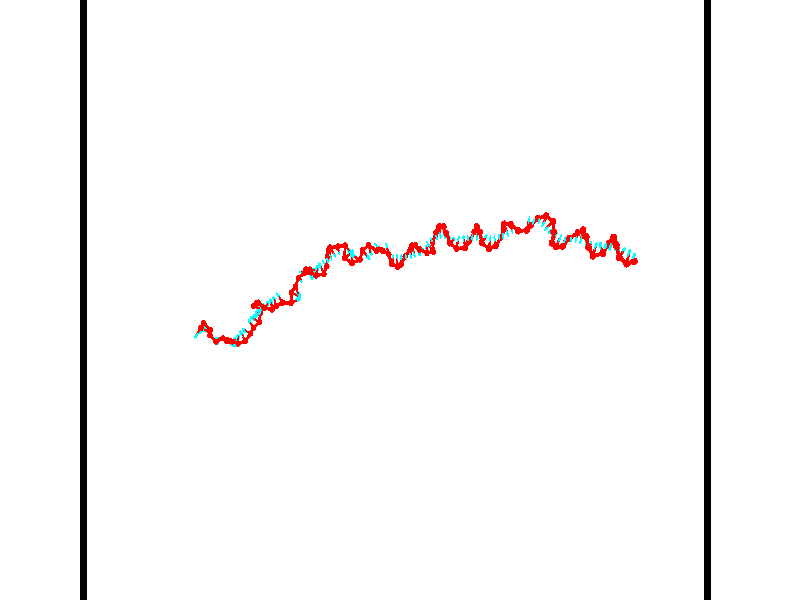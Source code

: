 // switches for output
#declare DRAW_BASES = 1; // possible values are 0, 1; only relevant for DNA ribbons
#declare DRAW_BASES_TYPE = 3; // possible values are 1, 2, 3; only relevant for DNA ribbons
#declare DRAW_FOG = 0; // set to 1 to enable fog

#include "colors.inc"

#include "transforms.inc"
background { rgb <1, 1, 1>}

#default {
   normal{
       ripples 0.25
       frequency 0.20
       turbulence 0.2
       lambda 5
   }
	finish {
		phong 0.1
		phong_size 40.
	}
}

// original window dimensions: 1024x640


// camera settings

camera {
	sky <-0, 1, 0>
	up <-0, 1, 0>
	right 1.6 * <0.99995, 0, 0.00999983>
	location <54.4867, 55, 106.329>
	look_at <55, 55, 55.0001>
	direction <0.513302, 0, -51.3289>
	angle 67.0682
}


# declare cpy_camera_pos = <54.4867, 55, 106.329>;
# if (DRAW_FOG = 1)
fog {
	fog_type 2
	up vnormalize(cpy_camera_pos)
	color rgbt<1,1,1,0.3>
	distance 1e-5
	fog_alt 3e-3
	fog_offset 88
}
# end


// LIGHTS

# declare lum = 6;
global_settings {
	ambient_light rgb lum * <0.05, 0.05, 0.05>
	max_trace_level 15
}# declare cpy_direct_light_amount = 0.25;
light_source
{	1000 * <-0.98995, -1, 1.00995>,
	rgb lum * cpy_direct_light_amount
	parallel
}

light_source
{	1000 * <0.98995, 1, -1.00995>,
	rgb lum * cpy_direct_light_amount
	parallel
}

// strand 0

// nucleotide -1

// particle -1
sphere {
	<36.553577, 52.834019, 50.059105> 0.250000
	pigment { color rgbt <1,0,0,0> }
	no_shadow
}
cylinder {
	<36.324448, 52.511318, 50.117104>,  <36.186970, 52.317696, 50.151901>, 0.100000
	pigment { color rgbt <1,0,0,0> }
	no_shadow
}
cylinder {
	<36.324448, 52.511318, 50.117104>,  <36.553577, 52.834019, 50.059105>, 0.100000
	pigment { color rgbt <1,0,0,0> }
	no_shadow
}

// particle -1
sphere {
	<36.324448, 52.511318, 50.117104> 0.100000
	pigment { color rgbt <1,0,0,0> }
	no_shadow
}
sphere {
	0, 1
	scale<0.080000,0.200000,0.300000>
	matrix <0.519711, -0.494257, -0.696858,
		0.633859, -0.323818, 0.702400,
		-0.572821, -0.806754, 0.144997,
		36.152603, 52.269291, 50.160603>
	pigment { color rgbt <0,1,1,0> }
	no_shadow
}
cylinder {
	<36.593174, 53.179127, 49.373020>,  <36.553577, 52.834019, 50.059105>, 0.130000
	pigment { color rgbt <1,0,0,0> }
	no_shadow
}

// nucleotide -1

// particle -1
sphere {
	<36.593174, 53.179127, 49.373020> 0.250000
	pigment { color rgbt <1,0,0,0> }
	no_shadow
}
cylinder {
	<36.394123, 52.849369, 49.265137>,  <36.274693, 52.651516, 49.200405>, 0.100000
	pigment { color rgbt <1,0,0,0> }
	no_shadow
}
cylinder {
	<36.394123, 52.849369, 49.265137>,  <36.593174, 53.179127, 49.373020>, 0.100000
	pigment { color rgbt <1,0,0,0> }
	no_shadow
}

// particle -1
sphere {
	<36.394123, 52.849369, 49.265137> 0.100000
	pigment { color rgbt <1,0,0,0> }
	no_shadow
}
sphere {
	0, 1
	scale<0.080000,0.200000,0.300000>
	matrix <0.167036, 0.214047, -0.962436,
		0.851157, -0.523984, 0.031188,
		-0.497626, -0.824393, -0.269712,
		36.244835, 52.602051, 49.184223>
	pigment { color rgbt <0,1,1,0> }
	no_shadow
}
cylinder {
	<37.095413, 52.652168, 48.970898>,  <36.593174, 53.179127, 49.373020>, 0.130000
	pigment { color rgbt <1,0,0,0> }
	no_shadow
}

// nucleotide -1

// particle -1
sphere {
	<37.095413, 52.652168, 48.970898> 0.250000
	pigment { color rgbt <1,0,0,0> }
	no_shadow
}
cylinder {
	<36.704853, 52.637161, 48.885826>,  <36.470516, 52.628155, 48.834782>, 0.100000
	pigment { color rgbt <1,0,0,0> }
	no_shadow
}
cylinder {
	<36.704853, 52.637161, 48.885826>,  <37.095413, 52.652168, 48.970898>, 0.100000
	pigment { color rgbt <1,0,0,0> }
	no_shadow
}

// particle -1
sphere {
	<36.704853, 52.637161, 48.885826> 0.100000
	pigment { color rgbt <1,0,0,0> }
	no_shadow
}
sphere {
	0, 1
	scale<0.080000,0.200000,0.300000>
	matrix <0.192786, 0.292406, -0.936660,
		0.097331, -0.955558, -0.278272,
		-0.976402, -0.037519, -0.212679,
		36.411934, 52.625904, 48.822021>
	pigment { color rgbt <0,1,1,0> }
	no_shadow
}
cylinder {
	<36.889515, 52.178810, 48.393627>,  <37.095413, 52.652168, 48.970898>, 0.130000
	pigment { color rgbt <1,0,0,0> }
	no_shadow
}

// nucleotide -1

// particle -1
sphere {
	<36.889515, 52.178810, 48.393627> 0.250000
	pigment { color rgbt <1,0,0,0> }
	no_shadow
}
cylinder {
	<36.661285, 52.507309, 48.392651>,  <36.524349, 52.704407, 48.392063>, 0.100000
	pigment { color rgbt <1,0,0,0> }
	no_shadow
}
cylinder {
	<36.661285, 52.507309, 48.392651>,  <36.889515, 52.178810, 48.393627>, 0.100000
	pigment { color rgbt <1,0,0,0> }
	no_shadow
}

// particle -1
sphere {
	<36.661285, 52.507309, 48.392651> 0.100000
	pigment { color rgbt <1,0,0,0> }
	no_shadow
}
sphere {
	0, 1
	scale<0.080000,0.200000,0.300000>
	matrix <0.328275, 0.225350, -0.917308,
		-0.752782, -0.524193, -0.398172,
		-0.570574, 0.821243, -0.002440,
		36.490112, 52.753681, 48.391918>
	pigment { color rgbt <0,1,1,0> }
	no_shadow
}
cylinder {
	<37.457108, 51.663345, 48.376408>,  <36.889515, 52.178810, 48.393627>, 0.130000
	pigment { color rgbt <1,0,0,0> }
	no_shadow
}

// nucleotide -1

// particle -1
sphere {
	<37.457108, 51.663345, 48.376408> 0.250000
	pigment { color rgbt <1,0,0,0> }
	no_shadow
}
cylinder {
	<37.400974, 51.565544, 47.992630>,  <37.367294, 51.506863, 47.762363>, 0.100000
	pigment { color rgbt <1,0,0,0> }
	no_shadow
}
cylinder {
	<37.400974, 51.565544, 47.992630>,  <37.457108, 51.663345, 48.376408>, 0.100000
	pigment { color rgbt <1,0,0,0> }
	no_shadow
}

// particle -1
sphere {
	<37.400974, 51.565544, 47.992630> 0.100000
	pigment { color rgbt <1,0,0,0> }
	no_shadow
}
sphere {
	0, 1
	scale<0.080000,0.200000,0.300000>
	matrix <0.226084, 0.935515, -0.271473,
		0.963947, -0.255010, -0.076004,
		-0.140331, -0.244503, -0.959440,
		37.358875, 51.492195, 47.704800>
	pigment { color rgbt <0,1,1,0> }
	no_shadow
}
cylinder {
	<37.979958, 51.917503, 47.970848>,  <37.457108, 51.663345, 48.376408>, 0.130000
	pigment { color rgbt <1,0,0,0> }
	no_shadow
}

// nucleotide -1

// particle -1
sphere {
	<37.979958, 51.917503, 47.970848> 0.250000
	pigment { color rgbt <1,0,0,0> }
	no_shadow
}
cylinder {
	<37.634800, 51.910355, 47.768822>,  <37.427704, 51.906067, 47.647606>, 0.100000
	pigment { color rgbt <1,0,0,0> }
	no_shadow
}
cylinder {
	<37.634800, 51.910355, 47.768822>,  <37.979958, 51.917503, 47.970848>, 0.100000
	pigment { color rgbt <1,0,0,0> }
	no_shadow
}

// particle -1
sphere {
	<37.634800, 51.910355, 47.768822> 0.100000
	pigment { color rgbt <1,0,0,0> }
	no_shadow
}
sphere {
	0, 1
	scale<0.080000,0.200000,0.300000>
	matrix <0.238176, 0.867054, -0.437595,
		0.445736, -0.497894, -0.743922,
		-0.862897, -0.017868, -0.505064,
		37.375931, 51.904995, 47.617302>
	pigment { color rgbt <0,1,1,0> }
	no_shadow
}
cylinder {
	<38.522678, 51.715168, 48.485413>,  <37.979958, 51.917503, 47.970848>, 0.130000
	pigment { color rgbt <1,0,0,0> }
	no_shadow
}

// nucleotide -1

// particle -1
sphere {
	<38.522678, 51.715168, 48.485413> 0.250000
	pigment { color rgbt <1,0,0,0> }
	no_shadow
}
cylinder {
	<38.885784, 51.548542, 48.465672>,  <39.103649, 51.448566, 48.453827>, 0.100000
	pigment { color rgbt <1,0,0,0> }
	no_shadow
}
cylinder {
	<38.885784, 51.548542, 48.465672>,  <38.522678, 51.715168, 48.485413>, 0.100000
	pigment { color rgbt <1,0,0,0> }
	no_shadow
}

// particle -1
sphere {
	<38.885784, 51.548542, 48.465672> 0.100000
	pigment { color rgbt <1,0,0,0> }
	no_shadow
}
sphere {
	0, 1
	scale<0.080000,0.200000,0.300000>
	matrix <0.288890, 0.535525, 0.793571,
		-0.304149, -0.734632, 0.606473,
		0.907764, -0.416568, -0.049348,
		39.158112, 51.423573, 48.450867>
	pigment { color rgbt <0,1,1,0> }
	no_shadow
}
cylinder {
	<38.754654, 51.869713, 49.186924>,  <38.522678, 51.715168, 48.485413>, 0.130000
	pigment { color rgbt <1,0,0,0> }
	no_shadow
}

// nucleotide -1

// particle -1
sphere {
	<38.754654, 51.869713, 49.186924> 0.250000
	pigment { color rgbt <1,0,0,0> }
	no_shadow
}
cylinder {
	<39.090988, 51.772274, 48.993568>,  <39.292789, 51.713810, 48.877556>, 0.100000
	pigment { color rgbt <1,0,0,0> }
	no_shadow
}
cylinder {
	<39.090988, 51.772274, 48.993568>,  <38.754654, 51.869713, 49.186924>, 0.100000
	pigment { color rgbt <1,0,0,0> }
	no_shadow
}

// particle -1
sphere {
	<39.090988, 51.772274, 48.993568> 0.100000
	pigment { color rgbt <1,0,0,0> }
	no_shadow
}
sphere {
	0, 1
	scale<0.080000,0.200000,0.300000>
	matrix <0.527880, 0.566592, 0.632706,
		0.119758, -0.787169, 0.604998,
		0.840834, -0.243595, -0.483384,
		39.343239, 51.699196, 48.848553>
	pigment { color rgbt <0,1,1,0> }
	no_shadow
}
cylinder {
	<39.235950, 51.786102, 49.794117>,  <38.754654, 51.869713, 49.186924>, 0.130000
	pigment { color rgbt <1,0,0,0> }
	no_shadow
}

// nucleotide -1

// particle -1
sphere {
	<39.235950, 51.786102, 49.794117> 0.250000
	pigment { color rgbt <1,0,0,0> }
	no_shadow
}
cylinder {
	<39.402382, 51.843742, 49.434982>,  <39.502243, 51.878326, 49.219501>, 0.100000
	pigment { color rgbt <1,0,0,0> }
	no_shadow
}
cylinder {
	<39.402382, 51.843742, 49.434982>,  <39.235950, 51.786102, 49.794117>, 0.100000
	pigment { color rgbt <1,0,0,0> }
	no_shadow
}

// particle -1
sphere {
	<39.402382, 51.843742, 49.434982> 0.100000
	pigment { color rgbt <1,0,0,0> }
	no_shadow
}
sphere {
	0, 1
	scale<0.080000,0.200000,0.300000>
	matrix <0.713556, 0.560293, 0.420607,
		0.563656, -0.815665, 0.130315,
		0.416089, 0.144091, -0.897835,
		39.527206, 51.886974, 49.165630>
	pigment { color rgbt <0,1,1,0> }
	no_shadow
}
cylinder {
	<39.954346, 51.616982, 49.830410>,  <39.235950, 51.786102, 49.794117>, 0.130000
	pigment { color rgbt <1,0,0,0> }
	no_shadow
}

// nucleotide -1

// particle -1
sphere {
	<39.954346, 51.616982, 49.830410> 0.250000
	pigment { color rgbt <1,0,0,0> }
	no_shadow
}
cylinder {
	<39.885818, 51.912056, 49.569191>,  <39.844704, 52.089100, 49.412460>, 0.100000
	pigment { color rgbt <1,0,0,0> }
	no_shadow
}
cylinder {
	<39.885818, 51.912056, 49.569191>,  <39.954346, 51.616982, 49.830410>, 0.100000
	pigment { color rgbt <1,0,0,0> }
	no_shadow
}

// particle -1
sphere {
	<39.885818, 51.912056, 49.569191> 0.100000
	pigment { color rgbt <1,0,0,0> }
	no_shadow
}
sphere {
	0, 1
	scale<0.080000,0.200000,0.300000>
	matrix <0.610802, 0.599612, 0.517095,
		0.773027, -0.310293, -0.553305,
		-0.171318, 0.737688, -0.653044,
		39.834423, 52.133362, 49.373280>
	pigment { color rgbt <0,1,1,0> }
	no_shadow
}
cylinder {
	<40.544067, 51.780704, 49.482128>,  <39.954346, 51.616982, 49.830410>, 0.130000
	pigment { color rgbt <1,0,0,0> }
	no_shadow
}

// nucleotide -1

// particle -1
sphere {
	<40.544067, 51.780704, 49.482128> 0.250000
	pigment { color rgbt <1,0,0,0> }
	no_shadow
}
cylinder {
	<40.331726, 52.119324, 49.497879>,  <40.204323, 52.322495, 49.507328>, 0.100000
	pigment { color rgbt <1,0,0,0> }
	no_shadow
}
cylinder {
	<40.331726, 52.119324, 49.497879>,  <40.544067, 51.780704, 49.482128>, 0.100000
	pigment { color rgbt <1,0,0,0> }
	no_shadow
}

// particle -1
sphere {
	<40.331726, 52.119324, 49.497879> 0.100000
	pigment { color rgbt <1,0,0,0> }
	no_shadow
}
sphere {
	0, 1
	scale<0.080000,0.200000,0.300000>
	matrix <0.791023, 0.478291, 0.381472,
		0.304103, 0.233652, -0.923541,
		-0.530853, 0.846549, 0.039374,
		40.172470, 52.373287, 49.509693>
	pigment { color rgbt <0,1,1,0> }
	no_shadow
}
cylinder {
	<40.917763, 52.354992, 49.140923>,  <40.544067, 51.780704, 49.482128>, 0.130000
	pigment { color rgbt <1,0,0,0> }
	no_shadow
}

// nucleotide -1

// particle -1
sphere {
	<40.917763, 52.354992, 49.140923> 0.250000
	pigment { color rgbt <1,0,0,0> }
	no_shadow
}
cylinder {
	<40.660633, 52.513130, 49.403366>,  <40.506355, 52.608013, 49.560833>, 0.100000
	pigment { color rgbt <1,0,0,0> }
	no_shadow
}
cylinder {
	<40.660633, 52.513130, 49.403366>,  <40.917763, 52.354992, 49.140923>, 0.100000
	pigment { color rgbt <1,0,0,0> }
	no_shadow
}

// particle -1
sphere {
	<40.660633, 52.513130, 49.403366> 0.100000
	pigment { color rgbt <1,0,0,0> }
	no_shadow
}
sphere {
	0, 1
	scale<0.080000,0.200000,0.300000>
	matrix <0.754416, 0.475208, 0.452807,
		-0.132774, 0.786054, -0.603730,
		-0.642828, 0.395342, 0.656107,
		40.467785, 52.631733, 49.600197>
	pigment { color rgbt <0,1,1,0> }
	no_shadow
}
cylinder {
	<41.064171, 52.747715, 48.532589>,  <40.917763, 52.354992, 49.140923>, 0.130000
	pigment { color rgbt <1,0,0,0> }
	no_shadow
}

// nucleotide -1

// particle -1
sphere {
	<41.064171, 52.747715, 48.532589> 0.250000
	pigment { color rgbt <1,0,0,0> }
	no_shadow
}
cylinder {
	<40.830044, 53.034225, 48.380615>,  <40.689568, 53.206131, 48.289429>, 0.100000
	pigment { color rgbt <1,0,0,0> }
	no_shadow
}
cylinder {
	<40.830044, 53.034225, 48.380615>,  <41.064171, 52.747715, 48.532589>, 0.100000
	pigment { color rgbt <1,0,0,0> }
	no_shadow
}

// particle -1
sphere {
	<40.830044, 53.034225, 48.380615> 0.100000
	pigment { color rgbt <1,0,0,0> }
	no_shadow
}
sphere {
	0, 1
	scale<0.080000,0.200000,0.300000>
	matrix <0.601656, 0.697813, 0.388673,
		0.543524, -0.001097, -0.839393,
		-0.585313, 0.716279, -0.379938,
		40.654449, 53.249107, 48.266632>
	pigment { color rgbt <0,1,1,0> }
	no_shadow
}
cylinder {
	<41.544788, 53.240044, 48.175663>,  <41.064171, 52.747715, 48.532589>, 0.130000
	pigment { color rgbt <1,0,0,0> }
	no_shadow
}

// nucleotide -1

// particle -1
sphere {
	<41.544788, 53.240044, 48.175663> 0.250000
	pigment { color rgbt <1,0,0,0> }
	no_shadow
}
cylinder {
	<41.203281, 53.414291, 48.289734>,  <40.998379, 53.518841, 48.358177>, 0.100000
	pigment { color rgbt <1,0,0,0> }
	no_shadow
}
cylinder {
	<41.203281, 53.414291, 48.289734>,  <41.544788, 53.240044, 48.175663>, 0.100000
	pigment { color rgbt <1,0,0,0> }
	no_shadow
}

// particle -1
sphere {
	<41.203281, 53.414291, 48.289734> 0.100000
	pigment { color rgbt <1,0,0,0> }
	no_shadow
}
sphere {
	0, 1
	scale<0.080000,0.200000,0.300000>
	matrix <0.514041, 0.618150, 0.594688,
		0.082771, 0.654317, -0.751677,
		-0.853763, 0.435615, 0.285181,
		40.947151, 53.544975, 48.375290>
	pigment { color rgbt <0,1,1,0> }
	no_shadow
}
cylinder {
	<41.626396, 53.929710, 48.097466>,  <41.544788, 53.240044, 48.175663>, 0.130000
	pigment { color rgbt <1,0,0,0> }
	no_shadow
}

// nucleotide -1

// particle -1
sphere {
	<41.626396, 53.929710, 48.097466> 0.250000
	pigment { color rgbt <1,0,0,0> }
	no_shadow
}
cylinder {
	<41.401844, 53.813152, 48.407288>,  <41.267113, 53.743217, 48.593182>, 0.100000
	pigment { color rgbt <1,0,0,0> }
	no_shadow
}
cylinder {
	<41.401844, 53.813152, 48.407288>,  <41.626396, 53.929710, 48.097466>, 0.100000
	pigment { color rgbt <1,0,0,0> }
	no_shadow
}

// particle -1
sphere {
	<41.401844, 53.813152, 48.407288> 0.100000
	pigment { color rgbt <1,0,0,0> }
	no_shadow
}
sphere {
	0, 1
	scale<0.080000,0.200000,0.300000>
	matrix <0.663089, 0.401604, 0.631686,
		-0.495137, 0.868217, -0.032231,
		-0.561385, -0.291399, 0.774554,
		41.233429, 53.725731, 48.639652>
	pigment { color rgbt <0,1,1,0> }
	no_shadow
}
cylinder {
	<41.509724, 54.475815, 48.499031>,  <41.626396, 53.929710, 48.097466>, 0.130000
	pigment { color rgbt <1,0,0,0> }
	no_shadow
}

// nucleotide -1

// particle -1
sphere {
	<41.509724, 54.475815, 48.499031> 0.250000
	pigment { color rgbt <1,0,0,0> }
	no_shadow
}
cylinder {
	<41.492062, 54.162903, 48.747574>,  <41.481464, 53.975155, 48.896698>, 0.100000
	pigment { color rgbt <1,0,0,0> }
	no_shadow
}
cylinder {
	<41.492062, 54.162903, 48.747574>,  <41.509724, 54.475815, 48.499031>, 0.100000
	pigment { color rgbt <1,0,0,0> }
	no_shadow
}

// particle -1
sphere {
	<41.492062, 54.162903, 48.747574> 0.100000
	pigment { color rgbt <1,0,0,0> }
	no_shadow
}
sphere {
	0, 1
	scale<0.080000,0.200000,0.300000>
	matrix <0.714713, 0.409833, 0.566765,
		-0.698023, 0.469115, 0.541013,
		-0.044153, -0.782284, 0.621356,
		41.478817, 53.928219, 48.933979>
	pigment { color rgbt <0,1,1,0> }
	no_shadow
}
cylinder {
	<41.487900, 54.762104, 49.174042>,  <41.509724, 54.475815, 48.499031>, 0.130000
	pigment { color rgbt <1,0,0,0> }
	no_shadow
}

// nucleotide -1

// particle -1
sphere {
	<41.487900, 54.762104, 49.174042> 0.250000
	pigment { color rgbt <1,0,0,0> }
	no_shadow
}
cylinder {
	<41.636150, 54.393429, 49.219879>,  <41.725101, 54.172226, 49.247379>, 0.100000
	pigment { color rgbt <1,0,0,0> }
	no_shadow
}
cylinder {
	<41.636150, 54.393429, 49.219879>,  <41.487900, 54.762104, 49.174042>, 0.100000
	pigment { color rgbt <1,0,0,0> }
	no_shadow
}

// particle -1
sphere {
	<41.636150, 54.393429, 49.219879> 0.100000
	pigment { color rgbt <1,0,0,0> }
	no_shadow
}
sphere {
	0, 1
	scale<0.080000,0.200000,0.300000>
	matrix <0.788859, 0.377510, 0.484962,
		-0.490241, -0.089345, 0.866996,
		0.370629, -0.921685, 0.114590,
		41.747337, 54.116924, 49.254257>
	pigment { color rgbt <0,1,1,0> }
	no_shadow
}
cylinder {
	<41.397533, 54.541245, 49.924519>,  <41.487900, 54.762104, 49.174042>, 0.130000
	pigment { color rgbt <1,0,0,0> }
	no_shadow
}

// nucleotide -1

// particle -1
sphere {
	<41.397533, 54.541245, 49.924519> 0.250000
	pigment { color rgbt <1,0,0,0> }
	no_shadow
}
cylinder {
	<41.724388, 54.411911, 49.733627>,  <41.920502, 54.334312, 49.619091>, 0.100000
	pigment { color rgbt <1,0,0,0> }
	no_shadow
}
cylinder {
	<41.724388, 54.411911, 49.733627>,  <41.397533, 54.541245, 49.924519>, 0.100000
	pigment { color rgbt <1,0,0,0> }
	no_shadow
}

// particle -1
sphere {
	<41.724388, 54.411911, 49.733627> 0.100000
	pigment { color rgbt <1,0,0,0> }
	no_shadow
}
sphere {
	0, 1
	scale<0.080000,0.200000,0.300000>
	matrix <0.574514, 0.389002, 0.720147,
		-0.047203, -0.862632, 0.503625,
		0.817133, -0.323333, -0.477232,
		41.969528, 54.314911, 49.590458>
	pigment { color rgbt <0,1,1,0> }
	no_shadow
}
cylinder {
	<41.943172, 54.792953, 50.401493>,  <41.397533, 54.541245, 49.924519>, 0.130000
	pigment { color rgbt <1,0,0,0> }
	no_shadow
}

// nucleotide -1

// particle -1
sphere {
	<41.943172, 54.792953, 50.401493> 0.250000
	pigment { color rgbt <1,0,0,0> }
	no_shadow
}
cylinder {
	<42.179401, 54.652515, 50.110851>,  <42.321136, 54.568253, 49.936466>, 0.100000
	pigment { color rgbt <1,0,0,0> }
	no_shadow
}
cylinder {
	<42.179401, 54.652515, 50.110851>,  <41.943172, 54.792953, 50.401493>, 0.100000
	pigment { color rgbt <1,0,0,0> }
	no_shadow
}

// particle -1
sphere {
	<42.179401, 54.652515, 50.110851> 0.100000
	pigment { color rgbt <1,0,0,0> }
	no_shadow
}
sphere {
	0, 1
	scale<0.080000,0.200000,0.300000>
	matrix <0.806973, 0.251663, 0.534285,
		-0.004727, -0.901884, 0.431952,
		0.590570, -0.351099, -0.726606,
		42.356571, 54.547184, 49.892868>
	pigment { color rgbt <0,1,1,0> }
	no_shadow
}
cylinder {
	<42.529369, 54.378189, 50.571964>,  <41.943172, 54.792953, 50.401493>, 0.130000
	pigment { color rgbt <1,0,0,0> }
	no_shadow
}

// nucleotide -1

// particle -1
sphere {
	<42.529369, 54.378189, 50.571964> 0.250000
	pigment { color rgbt <1,0,0,0> }
	no_shadow
}
cylinder {
	<42.635601, 54.568619, 50.236626>,  <42.699341, 54.682877, 50.035423>, 0.100000
	pigment { color rgbt <1,0,0,0> }
	no_shadow
}
cylinder {
	<42.635601, 54.568619, 50.236626>,  <42.529369, 54.378189, 50.571964>, 0.100000
	pigment { color rgbt <1,0,0,0> }
	no_shadow
}

// particle -1
sphere {
	<42.635601, 54.568619, 50.236626> 0.100000
	pigment { color rgbt <1,0,0,0> }
	no_shadow
}
sphere {
	0, 1
	scale<0.080000,0.200000,0.300000>
	matrix <0.833329, 0.323913, 0.447932,
		0.484801, -0.817577, -0.310704,
		0.265577, 0.476077, -0.838344,
		42.715275, 54.711441, 49.985123>
	pigment { color rgbt <0,1,1,0> }
	no_shadow
}
cylinder {
	<43.216438, 54.263985, 50.395138>,  <42.529369, 54.378189, 50.571964>, 0.130000
	pigment { color rgbt <1,0,0,0> }
	no_shadow
}

// nucleotide -1

// particle -1
sphere {
	<43.216438, 54.263985, 50.395138> 0.250000
	pigment { color rgbt <1,0,0,0> }
	no_shadow
}
cylinder {
	<43.126705, 54.619743, 50.235813>,  <43.072865, 54.833199, 50.140217>, 0.100000
	pigment { color rgbt <1,0,0,0> }
	no_shadow
}
cylinder {
	<43.126705, 54.619743, 50.235813>,  <43.216438, 54.263985, 50.395138>, 0.100000
	pigment { color rgbt <1,0,0,0> }
	no_shadow
}

// particle -1
sphere {
	<43.126705, 54.619743, 50.235813> 0.100000
	pigment { color rgbt <1,0,0,0> }
	no_shadow
}
sphere {
	0, 1
	scale<0.080000,0.200000,0.300000>
	matrix <0.758930, 0.415841, 0.501100,
		0.611310, -0.189878, -0.768275,
		-0.224332, 0.889394, -0.398312,
		43.059406, 54.886562, 50.116318>
	pigment { color rgbt <0,1,1,0> }
	no_shadow
}
cylinder {
	<43.650909, 54.543159, 50.716587>,  <43.216438, 54.263985, 50.395138>, 0.130000
	pigment { color rgbt <1,0,0,0> }
	no_shadow
}

// nucleotide -1

// particle -1
sphere {
	<43.650909, 54.543159, 50.716587> 0.250000
	pigment { color rgbt <1,0,0,0> }
	no_shadow
}
cylinder {
	<43.504143, 54.838787, 50.490616>,  <43.416080, 55.016163, 50.355034>, 0.100000
	pigment { color rgbt <1,0,0,0> }
	no_shadow
}
cylinder {
	<43.504143, 54.838787, 50.490616>,  <43.650909, 54.543159, 50.716587>, 0.100000
	pigment { color rgbt <1,0,0,0> }
	no_shadow
}

// particle -1
sphere {
	<43.504143, 54.838787, 50.490616> 0.100000
	pigment { color rgbt <1,0,0,0> }
	no_shadow
}
sphere {
	0, 1
	scale<0.080000,0.200000,0.300000>
	matrix <0.669624, 0.631385, 0.391096,
		0.645734, -0.234786, -0.726569,
		-0.366921, 0.739072, -0.564926,
		43.394066, 55.060509, 50.321136>
	pigment { color rgbt <0,1,1,0> }
	no_shadow
}
cylinder {
	<44.143555, 54.793606, 50.182369>,  <43.650909, 54.543159, 50.716587>, 0.130000
	pigment { color rgbt <1,0,0,0> }
	no_shadow
}

// nucleotide -1

// particle -1
sphere {
	<44.143555, 54.793606, 50.182369> 0.250000
	pigment { color rgbt <1,0,0,0> }
	no_shadow
}
cylinder {
	<43.916698, 55.115353, 50.253189>,  <43.780586, 55.308399, 50.295681>, 0.100000
	pigment { color rgbt <1,0,0,0> }
	no_shadow
}
cylinder {
	<43.916698, 55.115353, 50.253189>,  <44.143555, 54.793606, 50.182369>, 0.100000
	pigment { color rgbt <1,0,0,0> }
	no_shadow
}

// particle -1
sphere {
	<43.916698, 55.115353, 50.253189> 0.100000
	pigment { color rgbt <1,0,0,0> }
	no_shadow
}
sphere {
	0, 1
	scale<0.080000,0.200000,0.300000>
	matrix <0.802106, 0.490594, 0.340504,
		0.187029, 0.335130, -0.923422,
		-0.567138, 0.804367, 0.177055,
		43.746555, 55.356663, 50.306305>
	pigment { color rgbt <0,1,1,0> }
	no_shadow
}
cylinder {
	<44.930176, 54.758549, 50.226593>,  <44.143555, 54.793606, 50.182369>, 0.130000
	pigment { color rgbt <1,0,0,0> }
	no_shadow
}

// nucleotide -1

// particle -1
sphere {
	<44.930176, 54.758549, 50.226593> 0.250000
	pigment { color rgbt <1,0,0,0> }
	no_shadow
}
cylinder {
	<45.296959, 54.906357, 50.286777>,  <45.517029, 54.995041, 50.322887>, 0.100000
	pigment { color rgbt <1,0,0,0> }
	no_shadow
}
cylinder {
	<45.296959, 54.906357, 50.286777>,  <44.930176, 54.758549, 50.226593>, 0.100000
	pigment { color rgbt <1,0,0,0> }
	no_shadow
}

// particle -1
sphere {
	<45.296959, 54.906357, 50.286777> 0.100000
	pigment { color rgbt <1,0,0,0> }
	no_shadow
}
sphere {
	0, 1
	scale<0.080000,0.200000,0.300000>
	matrix <-0.140877, 0.652697, -0.744406,
		-0.373276, 0.661395, 0.650555,
		0.916961, 0.369518, 0.150461,
		45.572048, 55.017212, 50.331917>
	pigment { color rgbt <0,1,1,0> }
	no_shadow
}
cylinder {
	<44.971218, 55.578236, 50.191776>,  <44.930176, 54.758549, 50.226593>, 0.130000
	pigment { color rgbt <1,0,0,0> }
	no_shadow
}

// nucleotide -1

// particle -1
sphere {
	<44.971218, 55.578236, 50.191776> 0.250000
	pigment { color rgbt <1,0,0,0> }
	no_shadow
}
cylinder {
	<45.324520, 55.422306, 50.087540>,  <45.536499, 55.328751, 50.024998>, 0.100000
	pigment { color rgbt <1,0,0,0> }
	no_shadow
}
cylinder {
	<45.324520, 55.422306, 50.087540>,  <44.971218, 55.578236, 50.191776>, 0.100000
	pigment { color rgbt <1,0,0,0> }
	no_shadow
}

// particle -1
sphere {
	<45.324520, 55.422306, 50.087540> 0.100000
	pigment { color rgbt <1,0,0,0> }
	no_shadow
}
sphere {
	0, 1
	scale<0.080000,0.200000,0.300000>
	matrix <0.024933, 0.594007, -0.804074,
		0.468237, 0.703702, 0.534376,
		0.883251, -0.389820, -0.260590,
		45.589497, 55.305359, 50.009361>
	pigment { color rgbt <0,1,1,0> }
	no_shadow
}
cylinder {
	<45.283314, 56.039227, 49.917599>,  <44.971218, 55.578236, 50.191776>, 0.130000
	pigment { color rgbt <1,0,0,0> }
	no_shadow
}

// nucleotide -1

// particle -1
sphere {
	<45.283314, 56.039227, 49.917599> 0.250000
	pigment { color rgbt <1,0,0,0> }
	no_shadow
}
cylinder {
	<45.437904, 55.705441, 49.760471>,  <45.530659, 55.505169, 49.666195>, 0.100000
	pigment { color rgbt <1,0,0,0> }
	no_shadow
}
cylinder {
	<45.437904, 55.705441, 49.760471>,  <45.283314, 56.039227, 49.917599>, 0.100000
	pigment { color rgbt <1,0,0,0> }
	no_shadow
}

// particle -1
sphere {
	<45.437904, 55.705441, 49.760471> 0.100000
	pigment { color rgbt <1,0,0,0> }
	no_shadow
}
sphere {
	0, 1
	scale<0.080000,0.200000,0.300000>
	matrix <-0.021875, 0.417499, -0.908414,
		0.922038, 0.359677, 0.143101,
		0.386480, -0.834462, -0.392819,
		45.553848, 55.455101, 49.642624>
	pigment { color rgbt <0,1,1,0> }
	no_shadow
}
cylinder {
	<45.575665, 56.732494, 49.878799>,  <45.283314, 56.039227, 49.917599>, 0.130000
	pigment { color rgbt <1,0,0,0> }
	no_shadow
}

// nucleotide -1

// particle -1
sphere {
	<45.575665, 56.732494, 49.878799> 0.250000
	pigment { color rgbt <1,0,0,0> }
	no_shadow
}
cylinder {
	<45.658474, 56.633690, 49.500145>,  <45.708160, 56.574406, 49.272953>, 0.100000
	pigment { color rgbt <1,0,0,0> }
	no_shadow
}
cylinder {
	<45.658474, 56.633690, 49.500145>,  <45.575665, 56.732494, 49.878799>, 0.100000
	pigment { color rgbt <1,0,0,0> }
	no_shadow
}

// particle -1
sphere {
	<45.658474, 56.633690, 49.500145> 0.100000
	pigment { color rgbt <1,0,0,0> }
	no_shadow
}
sphere {
	0, 1
	scale<0.080000,0.200000,0.300000>
	matrix <0.948368, 0.288321, 0.132168,
		0.240288, -0.925124, 0.293950,
		0.207024, -0.247015, -0.946639,
		45.720581, 56.559586, 49.216152>
	pigment { color rgbt <0,1,1,0> }
	no_shadow
}
cylinder {
	<46.104912, 57.126820, 49.587498>,  <45.575665, 56.732494, 49.878799>, 0.130000
	pigment { color rgbt <1,0,0,0> }
	no_shadow
}

// nucleotide -1

// particle -1
sphere {
	<46.104912, 57.126820, 49.587498> 0.250000
	pigment { color rgbt <1,0,0,0> }
	no_shadow
}
cylinder {
	<45.877579, 57.189507, 49.264404>,  <45.741180, 57.227119, 49.070549>, 0.100000
	pigment { color rgbt <1,0,0,0> }
	no_shadow
}
cylinder {
	<45.877579, 57.189507, 49.264404>,  <46.104912, 57.126820, 49.587498>, 0.100000
	pigment { color rgbt <1,0,0,0> }
	no_shadow
}

// particle -1
sphere {
	<45.877579, 57.189507, 49.264404> 0.100000
	pigment { color rgbt <1,0,0,0> }
	no_shadow
}
sphere {
	0, 1
	scale<0.080000,0.200000,0.300000>
	matrix <0.146053, -0.946887, -0.286484,
		-0.809732, -0.280791, 0.515258,
		-0.568334, 0.156720, -0.807735,
		45.707077, 57.236523, 49.022083>
	pigment { color rgbt <0,1,1,0> }
	no_shadow
}
cylinder {
	<46.632355, 57.353653, 50.092754>,  <46.104912, 57.126820, 49.587498>, 0.130000
	pigment { color rgbt <1,0,0,0> }
	no_shadow
}

// nucleotide -1

// particle -1
sphere {
	<46.632355, 57.353653, 50.092754> 0.250000
	pigment { color rgbt <1,0,0,0> }
	no_shadow
}
cylinder {
	<46.773582, 57.032192, 50.284370>,  <46.858318, 56.839314, 50.399342>, 0.100000
	pigment { color rgbt <1,0,0,0> }
	no_shadow
}
cylinder {
	<46.773582, 57.032192, 50.284370>,  <46.632355, 57.353653, 50.092754>, 0.100000
	pigment { color rgbt <1,0,0,0> }
	no_shadow
}

// particle -1
sphere {
	<46.773582, 57.032192, 50.284370> 0.100000
	pigment { color rgbt <1,0,0,0> }
	no_shadow
}
sphere {
	0, 1
	scale<0.080000,0.200000,0.300000>
	matrix <0.375738, 0.590711, 0.714059,
		-0.856834, -0.072116, 0.510524,
		0.353068, -0.803654, 0.479045,
		46.879501, 56.791096, 50.428085>
	pigment { color rgbt <0,1,1,0> }
	no_shadow
}
cylinder {
	<46.423050, 57.340691, 50.831654>,  <46.632355, 57.353653, 50.092754>, 0.130000
	pigment { color rgbt <1,0,0,0> }
	no_shadow
}

// nucleotide -1

// particle -1
sphere {
	<46.423050, 57.340691, 50.831654> 0.250000
	pigment { color rgbt <1,0,0,0> }
	no_shadow
}
cylinder {
	<46.768333, 57.150372, 50.764153>,  <46.975506, 57.036179, 50.723652>, 0.100000
	pigment { color rgbt <1,0,0,0> }
	no_shadow
}
cylinder {
	<46.768333, 57.150372, 50.764153>,  <46.423050, 57.340691, 50.831654>, 0.100000
	pigment { color rgbt <1,0,0,0> }
	no_shadow
}

// particle -1
sphere {
	<46.768333, 57.150372, 50.764153> 0.100000
	pigment { color rgbt <1,0,0,0> }
	no_shadow
}
sphere {
	0, 1
	scale<0.080000,0.200000,0.300000>
	matrix <0.471207, 0.639391, 0.607571,
		-0.181184, -0.603981, 0.776131,
		0.863213, -0.475801, -0.168753,
		47.027298, 57.007629, 50.713528>
	pigment { color rgbt <0,1,1,0> }
	no_shadow
}
cylinder {
	<46.767513, 57.142979, 51.482677>,  <46.423050, 57.340691, 50.831654>, 0.130000
	pigment { color rgbt <1,0,0,0> }
	no_shadow
}

// nucleotide -1

// particle -1
sphere {
	<46.767513, 57.142979, 51.482677> 0.250000
	pigment { color rgbt <1,0,0,0> }
	no_shadow
}
cylinder {
	<47.017345, 57.221199, 51.180244>,  <47.167244, 57.268131, 50.998787>, 0.100000
	pigment { color rgbt <1,0,0,0> }
	no_shadow
}
cylinder {
	<47.017345, 57.221199, 51.180244>,  <46.767513, 57.142979, 51.482677>, 0.100000
	pigment { color rgbt <1,0,0,0> }
	no_shadow
}

// particle -1
sphere {
	<47.017345, 57.221199, 51.180244> 0.100000
	pigment { color rgbt <1,0,0,0> }
	no_shadow
}
sphere {
	0, 1
	scale<0.080000,0.200000,0.300000>
	matrix <0.628630, 0.448552, 0.635315,
		0.463384, -0.872099, 0.157222,
		0.624580, 0.195560, -0.756079,
		47.204720, 57.279865, 50.953423>
	pigment { color rgbt <0,1,1,0> }
	no_shadow
}
cylinder {
	<47.438007, 56.848339, 51.636963>,  <46.767513, 57.142979, 51.482677>, 0.130000
	pigment { color rgbt <1,0,0,0> }
	no_shadow
}

// nucleotide -1

// particle -1
sphere {
	<47.438007, 56.848339, 51.636963> 0.250000
	pigment { color rgbt <1,0,0,0> }
	no_shadow
}
cylinder {
	<47.461052, 57.158772, 51.385765>,  <47.474880, 57.345032, 51.235046>, 0.100000
	pigment { color rgbt <1,0,0,0> }
	no_shadow
}
cylinder {
	<47.461052, 57.158772, 51.385765>,  <47.438007, 56.848339, 51.636963>, 0.100000
	pigment { color rgbt <1,0,0,0> }
	no_shadow
}

// particle -1
sphere {
	<47.461052, 57.158772, 51.385765> 0.100000
	pigment { color rgbt <1,0,0,0> }
	no_shadow
}
sphere {
	0, 1
	scale<0.080000,0.200000,0.300000>
	matrix <0.736558, 0.391587, 0.551491,
		0.673917, -0.494329, -0.549068,
		0.057610, 0.776079, -0.627998,
		47.478336, 57.391594, 51.197365>
	pigment { color rgbt <0,1,1,0> }
	no_shadow
}
cylinder {
	<48.119247, 56.971664, 51.338425>,  <47.438007, 56.848339, 51.636963>, 0.130000
	pigment { color rgbt <1,0,0,0> }
	no_shadow
}

// nucleotide -1

// particle -1
sphere {
	<48.119247, 56.971664, 51.338425> 0.250000
	pigment { color rgbt <1,0,0,0> }
	no_shadow
}
cylinder {
	<47.926155, 57.320675, 51.368538>,  <47.810299, 57.530083, 51.386604>, 0.100000
	pigment { color rgbt <1,0,0,0> }
	no_shadow
}
cylinder {
	<47.926155, 57.320675, 51.368538>,  <48.119247, 56.971664, 51.338425>, 0.100000
	pigment { color rgbt <1,0,0,0> }
	no_shadow
}

// particle -1
sphere {
	<47.926155, 57.320675, 51.368538> 0.100000
	pigment { color rgbt <1,0,0,0> }
	no_shadow
}
sphere {
	0, 1
	scale<0.080000,0.200000,0.300000>
	matrix <0.779290, 0.388738, 0.491519,
		0.399600, 0.295936, -0.867607,
		-0.482730, 0.872528, 0.075281,
		47.781338, 57.582432, 51.391121>
	pigment { color rgbt <0,1,1,0> }
	no_shadow
}
cylinder {
	<48.323750, 57.579639, 50.909946>,  <48.119247, 56.971664, 51.338425>, 0.130000
	pigment { color rgbt <1,0,0,0> }
	no_shadow
}

// nucleotide -1

// particle -1
sphere {
	<48.323750, 57.579639, 50.909946> 0.250000
	pigment { color rgbt <1,0,0,0> }
	no_shadow
}
cylinder {
	<48.212898, 57.716888, 51.268936>,  <48.146389, 57.799240, 51.484329>, 0.100000
	pigment { color rgbt <1,0,0,0> }
	no_shadow
}
cylinder {
	<48.212898, 57.716888, 51.268936>,  <48.323750, 57.579639, 50.909946>, 0.100000
	pigment { color rgbt <1,0,0,0> }
	no_shadow
}

// particle -1
sphere {
	<48.212898, 57.716888, 51.268936> 0.100000
	pigment { color rgbt <1,0,0,0> }
	no_shadow
}
sphere {
	0, 1
	scale<0.080000,0.200000,0.300000>
	matrix <0.892522, 0.437833, 0.108202,
		-0.355818, 0.831003, -0.427583,
		-0.277126, 0.343127, 0.897477,
		48.129761, 57.819828, 51.538177>
	pigment { color rgbt <0,1,1,0> }
	no_shadow
}
cylinder {
	<48.380100, 58.307461, 50.945232>,  <48.323750, 57.579639, 50.909946>, 0.130000
	pigment { color rgbt <1,0,0,0> }
	no_shadow
}

// nucleotide -1

// particle -1
sphere {
	<48.380100, 58.307461, 50.945232> 0.250000
	pigment { color rgbt <1,0,0,0> }
	no_shadow
}
cylinder {
	<48.423489, 58.120964, 51.296425>,  <48.449524, 58.009068, 51.507141>, 0.100000
	pigment { color rgbt <1,0,0,0> }
	no_shadow
}
cylinder {
	<48.423489, 58.120964, 51.296425>,  <48.380100, 58.307461, 50.945232>, 0.100000
	pigment { color rgbt <1,0,0,0> }
	no_shadow
}

// particle -1
sphere {
	<48.423489, 58.120964, 51.296425> 0.100000
	pigment { color rgbt <1,0,0,0> }
	no_shadow
}
sphere {
	0, 1
	scale<0.080000,0.200000,0.300000>
	matrix <0.884523, 0.448359, 0.128812,
		-0.453709, 0.762625, 0.461033,
		0.108473, -0.466238, 0.877984,
		48.456032, 57.981094, 51.559818>
	pigment { color rgbt <0,1,1,0> }
	no_shadow
}
cylinder {
	<48.538639, 58.759228, 51.360363>,  <48.380100, 58.307461, 50.945232>, 0.130000
	pigment { color rgbt <1,0,0,0> }
	no_shadow
}

// nucleotide -1

// particle -1
sphere {
	<48.538639, 58.759228, 51.360363> 0.250000
	pigment { color rgbt <1,0,0,0> }
	no_shadow
}
cylinder {
	<48.676163, 58.440712, 51.559448>,  <48.758678, 58.249603, 51.678898>, 0.100000
	pigment { color rgbt <1,0,0,0> }
	no_shadow
}
cylinder {
	<48.676163, 58.440712, 51.559448>,  <48.538639, 58.759228, 51.360363>, 0.100000
	pigment { color rgbt <1,0,0,0> }
	no_shadow
}

// particle -1
sphere {
	<48.676163, 58.440712, 51.559448> 0.100000
	pigment { color rgbt <1,0,0,0> }
	no_shadow
}
sphere {
	0, 1
	scale<0.080000,0.200000,0.300000>
	matrix <0.895256, 0.437906, 0.082183,
		-0.283393, 0.417325, 0.863440,
		0.343809, -0.796290, 0.497712,
		48.779305, 58.201824, 51.708763>
	pigment { color rgbt <0,1,1,0> }
	no_shadow
}
cylinder {
	<48.752060, 58.904758, 52.160221>,  <48.538639, 58.759228, 51.360363>, 0.130000
	pigment { color rgbt <1,0,0,0> }
	no_shadow
}

// nucleotide -1

// particle -1
sphere {
	<48.752060, 58.904758, 52.160221> 0.250000
	pigment { color rgbt <1,0,0,0> }
	no_shadow
}
cylinder {
	<48.953327, 58.628029, 51.953068>,  <49.074089, 58.461990, 51.828773>, 0.100000
	pigment { color rgbt <1,0,0,0> }
	no_shadow
}
cylinder {
	<48.953327, 58.628029, 51.953068>,  <48.752060, 58.904758, 52.160221>, 0.100000
	pigment { color rgbt <1,0,0,0> }
	no_shadow
}

// particle -1
sphere {
	<48.953327, 58.628029, 51.953068> 0.100000
	pigment { color rgbt <1,0,0,0> }
	no_shadow
}
sphere {
	0, 1
	scale<0.080000,0.200000,0.300000>
	matrix <0.857659, 0.473293, 0.201035,
		0.106032, -0.545325, 0.831492,
		0.503169, -0.691820, -0.517887,
		49.104279, 58.420483, 51.797703>
	pigment { color rgbt <0,1,1,0> }
	no_shadow
}
cylinder {
	<49.469360, 58.968288, 52.413471>,  <48.752060, 58.904758, 52.160221>, 0.130000
	pigment { color rgbt <1,0,0,0> }
	no_shadow
}

// nucleotide -1

// particle -1
sphere {
	<49.469360, 58.968288, 52.413471> 0.250000
	pigment { color rgbt <1,0,0,0> }
	no_shadow
}
cylinder {
	<49.494476, 58.760742, 52.072453>,  <49.509548, 58.636215, 51.867844>, 0.100000
	pigment { color rgbt <1,0,0,0> }
	no_shadow
}
cylinder {
	<49.494476, 58.760742, 52.072453>,  <49.469360, 58.968288, 52.413471>, 0.100000
	pigment { color rgbt <1,0,0,0> }
	no_shadow
}

// particle -1
sphere {
	<49.494476, 58.760742, 52.072453> 0.100000
	pigment { color rgbt <1,0,0,0> }
	no_shadow
}
sphere {
	0, 1
	scale<0.080000,0.200000,0.300000>
	matrix <0.826717, 0.505588, -0.246818,
		0.559103, -0.689315, 0.460705,
		0.062792, -0.518869, -0.852545,
		49.513313, 58.605080, 51.816689>
	pigment { color rgbt <0,1,1,0> }
	no_shadow
}
cylinder {
	<50.153683, 59.022606, 52.747875>,  <49.469360, 58.968288, 52.413471>, 0.130000
	pigment { color rgbt <1,0,0,0> }
	no_shadow
}

// nucleotide -1

// particle -1
sphere {
	<50.153683, 59.022606, 52.747875> 0.250000
	pigment { color rgbt <1,0,0,0> }
	no_shadow
}
cylinder {
	<50.361164, 58.799164, 52.488983>,  <50.485653, 58.665096, 52.333649>, 0.100000
	pigment { color rgbt <1,0,0,0> }
	no_shadow
}
cylinder {
	<50.361164, 58.799164, 52.488983>,  <50.153683, 59.022606, 52.747875>, 0.100000
	pigment { color rgbt <1,0,0,0> }
	no_shadow
}

// particle -1
sphere {
	<50.361164, 58.799164, 52.488983> 0.100000
	pigment { color rgbt <1,0,0,0> }
	no_shadow
}
sphere {
	0, 1
	scale<0.080000,0.200000,0.300000>
	matrix <0.501056, -0.414776, 0.759542,
		-0.692741, -0.718274, 0.064749,
		0.518703, -0.558609, -0.647228,
		50.516773, 58.631580, 52.294815>
	pigment { color rgbt <0,1,1,0> }
	no_shadow
}
cylinder {
	<50.115898, 58.112270, 52.656487>,  <50.153683, 59.022606, 52.747875>, 0.130000
	pigment { color rgbt <1,0,0,0> }
	no_shadow
}

// nucleotide -1

// particle -1
sphere {
	<50.115898, 58.112270, 52.656487> 0.250000
	pigment { color rgbt <1,0,0,0> }
	no_shadow
}
cylinder {
	<50.443329, 58.340916, 52.633907>,  <50.639786, 58.478104, 52.620358>, 0.100000
	pigment { color rgbt <1,0,0,0> }
	no_shadow
}
cylinder {
	<50.443329, 58.340916, 52.633907>,  <50.115898, 58.112270, 52.656487>, 0.100000
	pigment { color rgbt <1,0,0,0> }
	no_shadow
}

// particle -1
sphere {
	<50.443329, 58.340916, 52.633907> 0.100000
	pigment { color rgbt <1,0,0,0> }
	no_shadow
}
sphere {
	0, 1
	scale<0.080000,0.200000,0.300000>
	matrix <0.293083, -0.331131, 0.896914,
		0.493999, -0.750737, -0.438588,
		0.818576, 0.571618, -0.056450,
		50.688900, 58.512402, 52.616974>
	pigment { color rgbt <0,1,1,0> }
	no_shadow
}
cylinder {
	<50.758202, 57.726418, 52.676777>,  <50.115898, 58.112270, 52.656487>, 0.130000
	pigment { color rgbt <1,0,0,0> }
	no_shadow
}

// nucleotide -1

// particle -1
sphere {
	<50.758202, 57.726418, 52.676777> 0.250000
	pigment { color rgbt <1,0,0,0> }
	no_shadow
}
cylinder {
	<50.774178, 58.091904, 52.838531>,  <50.783764, 58.311195, 52.935585>, 0.100000
	pigment { color rgbt <1,0,0,0> }
	no_shadow
}
cylinder {
	<50.774178, 58.091904, 52.838531>,  <50.758202, 57.726418, 52.676777>, 0.100000
	pigment { color rgbt <1,0,0,0> }
	no_shadow
}

// particle -1
sphere {
	<50.774178, 58.091904, 52.838531> 0.100000
	pigment { color rgbt <1,0,0,0> }
	no_shadow
}
sphere {
	0, 1
	scale<0.080000,0.200000,0.300000>
	matrix <0.239271, -0.401677, 0.883971,
		0.970131, 0.061447, -0.234671,
		0.039944, 0.913718, 0.404382,
		50.786160, 58.366020, 52.959846>
	pigment { color rgbt <0,1,1,0> }
	no_shadow
}
cylinder {
	<51.483799, 57.978397, 52.976158>,  <50.758202, 57.726418, 52.676777>, 0.130000
	pigment { color rgbt <1,0,0,0> }
	no_shadow
}

// nucleotide -1

// particle -1
sphere {
	<51.483799, 57.978397, 52.976158> 0.250000
	pigment { color rgbt <1,0,0,0> }
	no_shadow
}
cylinder {
	<51.151375, 58.127609, 53.141174>,  <50.951920, 58.217136, 53.240185>, 0.100000
	pigment { color rgbt <1,0,0,0> }
	no_shadow
}
cylinder {
	<51.151375, 58.127609, 53.141174>,  <51.483799, 57.978397, 52.976158>, 0.100000
	pigment { color rgbt <1,0,0,0> }
	no_shadow
}

// particle -1
sphere {
	<51.151375, 58.127609, 53.141174> 0.100000
	pigment { color rgbt <1,0,0,0> }
	no_shadow
}
sphere {
	0, 1
	scale<0.080000,0.200000,0.300000>
	matrix <0.099339, -0.630262, 0.770001,
		0.547241, 0.680898, 0.486729,
		-0.831059, 0.373025, 0.412545,
		50.902058, 58.239517, 53.264938>
	pigment { color rgbt <0,1,1,0> }
	no_shadow
}
cylinder {
	<51.694515, 58.671669, 52.756027>,  <51.483799, 57.978397, 52.976158>, 0.130000
	pigment { color rgbt <1,0,0,0> }
	no_shadow
}

// nucleotide -1

// particle -1
sphere {
	<51.694515, 58.671669, 52.756027> 0.250000
	pigment { color rgbt <1,0,0,0> }
	no_shadow
}
cylinder {
	<51.968170, 58.382549, 52.716991>,  <52.132362, 58.209080, 52.693569>, 0.100000
	pigment { color rgbt <1,0,0,0> }
	no_shadow
}
cylinder {
	<51.968170, 58.382549, 52.716991>,  <51.694515, 58.671669, 52.756027>, 0.100000
	pigment { color rgbt <1,0,0,0> }
	no_shadow
}

// particle -1
sphere {
	<51.968170, 58.382549, 52.716991> 0.100000
	pigment { color rgbt <1,0,0,0> }
	no_shadow
}
sphere {
	0, 1
	scale<0.080000,0.200000,0.300000>
	matrix <0.486225, 0.551711, -0.677643,
		0.543640, 0.416148, 0.728887,
		0.684135, -0.722797, -0.097590,
		52.173412, 58.165710, 52.687714>
	pigment { color rgbt <0,1,1,0> }
	no_shadow
}
cylinder {
	<52.261150, 59.016674, 53.064034>,  <51.694515, 58.671669, 52.756027>, 0.130000
	pigment { color rgbt <1,0,0,0> }
	no_shadow
}

// nucleotide -1

// particle -1
sphere {
	<52.261150, 59.016674, 53.064034> 0.250000
	pigment { color rgbt <1,0,0,0> }
	no_shadow
}
cylinder {
	<52.348396, 58.731491, 52.797462>,  <52.400745, 58.560383, 52.637520>, 0.100000
	pigment { color rgbt <1,0,0,0> }
	no_shadow
}
cylinder {
	<52.348396, 58.731491, 52.797462>,  <52.261150, 59.016674, 53.064034>, 0.100000
	pigment { color rgbt <1,0,0,0> }
	no_shadow
}

// particle -1
sphere {
	<52.348396, 58.731491, 52.797462> 0.100000
	pigment { color rgbt <1,0,0,0> }
	no_shadow
}
sphere {
	0, 1
	scale<0.080000,0.200000,0.300000>
	matrix <0.512172, 0.664895, -0.543686,
		0.830726, -0.222740, 0.510177,
		0.218114, -0.712953, -0.666427,
		52.413830, 58.517605, 52.597534>
	pigment { color rgbt <0,1,1,0> }
	no_shadow
}
cylinder {
	<52.978405, 58.618259, 53.189808>,  <52.261150, 59.016674, 53.064034>, 0.130000
	pigment { color rgbt <1,0,0,0> }
	no_shadow
}

// nucleotide -1

// particle -1
sphere {
	<52.978405, 58.618259, 53.189808> 0.250000
	pigment { color rgbt <1,0,0,0> }
	no_shadow
}
cylinder {
	<52.820274, 58.702400, 52.832153>,  <52.725395, 58.752884, 52.617561>, 0.100000
	pigment { color rgbt <1,0,0,0> }
	no_shadow
}
cylinder {
	<52.820274, 58.702400, 52.832153>,  <52.978405, 58.618259, 53.189808>, 0.100000
	pigment { color rgbt <1,0,0,0> }
	no_shadow
}

// particle -1
sphere {
	<52.820274, 58.702400, 52.832153> 0.100000
	pigment { color rgbt <1,0,0,0> }
	no_shadow
}
sphere {
	0, 1
	scale<0.080000,0.200000,0.300000>
	matrix <0.691870, 0.708472, -0.139224,
		0.604182, -0.673661, -0.425611,
		-0.395323, 0.210351, -0.894132,
		52.701679, 58.765507, 52.563915>
	pigment { color rgbt <0,1,1,0> }
	no_shadow
}
cylinder {
	<53.461502, 58.651112, 52.737602>,  <52.978405, 58.618259, 53.189808>, 0.130000
	pigment { color rgbt <1,0,0,0> }
	no_shadow
}

// nucleotide -1

// particle -1
sphere {
	<53.461502, 58.651112, 52.737602> 0.250000
	pigment { color rgbt <1,0,0,0> }
	no_shadow
}
cylinder {
	<53.166172, 58.874496, 52.586342>,  <52.988976, 59.008526, 52.495586>, 0.100000
	pigment { color rgbt <1,0,0,0> }
	no_shadow
}
cylinder {
	<53.166172, 58.874496, 52.586342>,  <53.461502, 58.651112, 52.737602>, 0.100000
	pigment { color rgbt <1,0,0,0> }
	no_shadow
}

// particle -1
sphere {
	<53.166172, 58.874496, 52.586342> 0.100000
	pigment { color rgbt <1,0,0,0> }
	no_shadow
}
sphere {
	0, 1
	scale<0.080000,0.200000,0.300000>
	matrix <0.626623, 0.775373, -0.078361,
		0.249445, -0.294813, -0.922422,
		-0.738323, 0.558464, -0.378150,
		52.944675, 59.042034, 52.472897>
	pigment { color rgbt <0,1,1,0> }
	no_shadow
}
cylinder {
	<54.024460, 58.358879, 53.091358>,  <53.461502, 58.651112, 52.737602>, 0.130000
	pigment { color rgbt <1,0,0,0> }
	no_shadow
}

// nucleotide -1

// particle -1
sphere {
	<54.024460, 58.358879, 53.091358> 0.250000
	pigment { color rgbt <1,0,0,0> }
	no_shadow
}
cylinder {
	<53.918240, 58.721008, 52.958771>,  <53.854507, 58.938286, 52.879219>, 0.100000
	pigment { color rgbt <1,0,0,0> }
	no_shadow
}
cylinder {
	<53.918240, 58.721008, 52.958771>,  <54.024460, 58.358879, 53.091358>, 0.100000
	pigment { color rgbt <1,0,0,0> }
	no_shadow
}

// particle -1
sphere {
	<53.918240, 58.721008, 52.958771> 0.100000
	pigment { color rgbt <1,0,0,0> }
	no_shadow
}
sphere {
	0, 1
	scale<0.080000,0.200000,0.300000>
	matrix <-0.963025, -0.232867, 0.135485,
		0.045471, 0.355187, 0.933689,
		-0.265548, 0.905326, -0.331465,
		53.838573, 58.992607, 52.859333>
	pigment { color rgbt <0,1,1,0> }
	no_shadow
}
cylinder {
	<54.292442, 57.649899, 52.881763>,  <54.024460, 58.358879, 53.091358>, 0.130000
	pigment { color rgbt <1,0,0,0> }
	no_shadow
}

// nucleotide -1

// particle -1
sphere {
	<54.292442, 57.649899, 52.881763> 0.250000
	pigment { color rgbt <1,0,0,0> }
	no_shadow
}
cylinder {
	<54.351189, 57.942238, 52.615143>,  <54.386436, 58.117641, 52.455170>, 0.100000
	pigment { color rgbt <1,0,0,0> }
	no_shadow
}
cylinder {
	<54.351189, 57.942238, 52.615143>,  <54.292442, 57.649899, 52.881763>, 0.100000
	pigment { color rgbt <1,0,0,0> }
	no_shadow
}

// particle -1
sphere {
	<54.351189, 57.942238, 52.615143> 0.100000
	pigment { color rgbt <1,0,0,0> }
	no_shadow
}
sphere {
	0, 1
	scale<0.080000,0.200000,0.300000>
	matrix <0.989116, -0.102425, 0.105634,
		0.008931, -0.674811, -0.737936,
		0.146866, 0.730848, -0.666552,
		54.395248, 58.161491, 52.415176>
	pigment { color rgbt <0,1,1,0> }
	no_shadow
}
cylinder {
	<54.805874, 57.498203, 52.366344>,  <54.292442, 57.649899, 52.881763>, 0.130000
	pigment { color rgbt <1,0,0,0> }
	no_shadow
}

// nucleotide -1

// particle -1
sphere {
	<54.805874, 57.498203, 52.366344> 0.250000
	pigment { color rgbt <1,0,0,0> }
	no_shadow
}
cylinder {
	<54.784912, 57.897629, 52.370853>,  <54.772335, 58.137283, 52.373558>, 0.100000
	pigment { color rgbt <1,0,0,0> }
	no_shadow
}
cylinder {
	<54.784912, 57.897629, 52.370853>,  <54.805874, 57.498203, 52.366344>, 0.100000
	pigment { color rgbt <1,0,0,0> }
	no_shadow
}

// particle -1
sphere {
	<54.784912, 57.897629, 52.370853> 0.100000
	pigment { color rgbt <1,0,0,0> }
	no_shadow
}
sphere {
	0, 1
	scale<0.080000,0.200000,0.300000>
	matrix <0.993437, 0.053281, -0.101214,
		-0.101670, 0.005895, -0.994801,
		-0.052408, 0.998562, 0.011274,
		54.769188, 58.197197, 52.374237>
	pigment { color rgbt <0,1,1,0> }
	no_shadow
}
cylinder {
	<55.118843, 57.684418, 51.727425>,  <54.805874, 57.498203, 52.366344>, 0.130000
	pigment { color rgbt <1,0,0,0> }
	no_shadow
}

// nucleotide -1

// particle -1
sphere {
	<55.118843, 57.684418, 51.727425> 0.250000
	pigment { color rgbt <1,0,0,0> }
	no_shadow
}
cylinder {
	<55.120979, 57.961521, 52.015884>,  <55.122261, 58.127785, 52.188961>, 0.100000
	pigment { color rgbt <1,0,0,0> }
	no_shadow
}
cylinder {
	<55.120979, 57.961521, 52.015884>,  <55.118843, 57.684418, 51.727425>, 0.100000
	pigment { color rgbt <1,0,0,0> }
	no_shadow
}

// particle -1
sphere {
	<55.120979, 57.961521, 52.015884> 0.100000
	pigment { color rgbt <1,0,0,0> }
	no_shadow
}
sphere {
	0, 1
	scale<0.080000,0.200000,0.300000>
	matrix <0.999362, -0.029159, 0.020603,
		0.035301, 0.720581, -0.692472,
		0.005345, 0.692757, 0.721151,
		55.122581, 58.169350, 52.232231>
	pigment { color rgbt <0,1,1,0> }
	no_shadow
}
cylinder {
	<55.503502, 58.293827, 51.550884>,  <55.118843, 57.684418, 51.727425>, 0.130000
	pigment { color rgbt <1,0,0,0> }
	no_shadow
}

// nucleotide -1

// particle -1
sphere {
	<55.503502, 58.293827, 51.550884> 0.250000
	pigment { color rgbt <1,0,0,0> }
	no_shadow
}
cylinder {
	<55.539940, 58.251312, 51.946945>,  <55.561802, 58.225803, 52.184582>, 0.100000
	pigment { color rgbt <1,0,0,0> }
	no_shadow
}
cylinder {
	<55.539940, 58.251312, 51.946945>,  <55.503502, 58.293827, 51.550884>, 0.100000
	pigment { color rgbt <1,0,0,0> }
	no_shadow
}

// particle -1
sphere {
	<55.539940, 58.251312, 51.946945> 0.100000
	pigment { color rgbt <1,0,0,0> }
	no_shadow
}
sphere {
	0, 1
	scale<0.080000,0.200000,0.300000>
	matrix <0.979174, 0.190718, -0.069611,
		-0.181441, 0.975873, 0.121450,
		0.091095, -0.106290, 0.990154,
		55.567268, 58.219425, 52.243992>
	pigment { color rgbt <0,1,1,0> }
	no_shadow
}
cylinder {
	<55.955509, 58.773098, 51.766869>,  <55.503502, 58.293827, 51.550884>, 0.130000
	pigment { color rgbt <1,0,0,0> }
	no_shadow
}

// nucleotide -1

// particle -1
sphere {
	<55.955509, 58.773098, 51.766869> 0.250000
	pigment { color rgbt <1,0,0,0> }
	no_shadow
}
cylinder {
	<55.977890, 58.499935, 52.058212>,  <55.991318, 58.336037, 52.233017>, 0.100000
	pigment { color rgbt <1,0,0,0> }
	no_shadow
}
cylinder {
	<55.977890, 58.499935, 52.058212>,  <55.955509, 58.773098, 51.766869>, 0.100000
	pigment { color rgbt <1,0,0,0> }
	no_shadow
}

// particle -1
sphere {
	<55.977890, 58.499935, 52.058212> 0.100000
	pigment { color rgbt <1,0,0,0> }
	no_shadow
}
sphere {
	0, 1
	scale<0.080000,0.200000,0.300000>
	matrix <0.857761, 0.406236, 0.314989,
		-0.510994, 0.607133, 0.608502,
		0.055956, -0.682907, 0.728359,
		55.994678, 58.295063, 52.276722>
	pigment { color rgbt <0,1,1,0> }
	no_shadow
}
cylinder {
	<56.107597, 59.060513, 52.373238>,  <55.955509, 58.773098, 51.766869>, 0.130000
	pigment { color rgbt <1,0,0,0> }
	no_shadow
}

// nucleotide -1

// particle -1
sphere {
	<56.107597, 59.060513, 52.373238> 0.250000
	pigment { color rgbt <1,0,0,0> }
	no_shadow
}
cylinder {
	<56.205788, 58.685066, 52.470188>,  <56.264702, 58.459801, 52.528358>, 0.100000
	pigment { color rgbt <1,0,0,0> }
	no_shadow
}
cylinder {
	<56.205788, 58.685066, 52.470188>,  <56.107597, 59.060513, 52.373238>, 0.100000
	pigment { color rgbt <1,0,0,0> }
	no_shadow
}

// particle -1
sphere {
	<56.205788, 58.685066, 52.470188> 0.100000
	pigment { color rgbt <1,0,0,0> }
	no_shadow
}
sphere {
	0, 1
	scale<0.080000,0.200000,0.300000>
	matrix <0.847824, 0.329099, 0.415799,
		-0.470041, 0.103428, 0.876564,
		0.245471, -0.938614, 0.242379,
		56.279430, 58.403481, 52.542900>
	pigment { color rgbt <0,1,1,0> }
	no_shadow
}
cylinder {
	<56.388020, 59.040039, 52.950176>,  <56.107597, 59.060513, 52.373238>, 0.130000
	pigment { color rgbt <1,0,0,0> }
	no_shadow
}

// nucleotide -1

// particle -1
sphere {
	<56.388020, 59.040039, 52.950176> 0.250000
	pigment { color rgbt <1,0,0,0> }
	no_shadow
}
cylinder {
	<56.576347, 58.730160, 52.781334>,  <56.689342, 58.544231, 52.680027>, 0.100000
	pigment { color rgbt <1,0,0,0> }
	no_shadow
}
cylinder {
	<56.576347, 58.730160, 52.781334>,  <56.388020, 59.040039, 52.950176>, 0.100000
	pigment { color rgbt <1,0,0,0> }
	no_shadow
}

// particle -1
sphere {
	<56.576347, 58.730160, 52.781334> 0.100000
	pigment { color rgbt <1,0,0,0> }
	no_shadow
}
sphere {
	0, 1
	scale<0.080000,0.200000,0.300000>
	matrix <0.851526, 0.273910, 0.447076,
		-0.230730, -0.569926, 0.788637,
		0.470815, -0.774699, -0.422107,
		56.717590, 58.497749, 52.654701>
	pigment { color rgbt <0,1,1,0> }
	no_shadow
}
cylinder {
	<56.697998, 58.684536, 53.536526>,  <56.388020, 59.040039, 52.950176>, 0.130000
	pigment { color rgbt <1,0,0,0> }
	no_shadow
}

// nucleotide -1

// particle -1
sphere {
	<56.697998, 58.684536, 53.536526> 0.250000
	pigment { color rgbt <1,0,0,0> }
	no_shadow
}
cylinder {
	<56.887558, 58.688034, 53.184311>,  <57.001293, 58.690132, 52.972980>, 0.100000
	pigment { color rgbt <1,0,0,0> }
	no_shadow
}
cylinder {
	<56.887558, 58.688034, 53.184311>,  <56.697998, 58.684536, 53.536526>, 0.100000
	pigment { color rgbt <1,0,0,0> }
	no_shadow
}

// particle -1
sphere {
	<56.887558, 58.688034, 53.184311> 0.100000
	pigment { color rgbt <1,0,0,0> }
	no_shadow
}
sphere {
	0, 1
	scale<0.080000,0.200000,0.300000>
	matrix <0.805298, 0.400239, 0.437383,
		0.356252, -0.916369, 0.182628,
		0.473899, 0.008748, -0.880536,
		57.029728, 58.690659, 52.920151>
	pigment { color rgbt <0,1,1,0> }
	no_shadow
}
cylinder {
	<57.375416, 58.439770, 53.639084>,  <56.697998, 58.684536, 53.536526>, 0.130000
	pigment { color rgbt <1,0,0,0> }
	no_shadow
}

// nucleotide -1

// particle -1
sphere {
	<57.375416, 58.439770, 53.639084> 0.250000
	pigment { color rgbt <1,0,0,0> }
	no_shadow
}
cylinder {
	<57.365059, 58.682232, 53.321114>,  <57.358845, 58.827709, 53.130333>, 0.100000
	pigment { color rgbt <1,0,0,0> }
	no_shadow
}
cylinder {
	<57.365059, 58.682232, 53.321114>,  <57.375416, 58.439770, 53.639084>, 0.100000
	pigment { color rgbt <1,0,0,0> }
	no_shadow
}

// particle -1
sphere {
	<57.365059, 58.682232, 53.321114> 0.100000
	pigment { color rgbt <1,0,0,0> }
	no_shadow
}
sphere {
	0, 1
	scale<0.080000,0.200000,0.300000>
	matrix <0.708548, 0.572074, 0.413150,
		0.705188, -0.552546, -0.444300,
		-0.025888, 0.606156, -0.794924,
		57.357292, 58.864079, 53.082638>
	pigment { color rgbt <0,1,1,0> }
	no_shadow
}
cylinder {
	<57.956841, 58.540981, 53.135754>,  <57.375416, 58.439770, 53.639084>, 0.130000
	pigment { color rgbt <1,0,0,0> }
	no_shadow
}

// nucleotide -1

// particle -1
sphere {
	<57.956841, 58.540981, 53.135754> 0.250000
	pigment { color rgbt <1,0,0,0> }
	no_shadow
}
cylinder {
	<57.709572, 58.841423, 53.228447>,  <57.561211, 59.021687, 53.284065>, 0.100000
	pigment { color rgbt <1,0,0,0> }
	no_shadow
}
cylinder {
	<57.709572, 58.841423, 53.228447>,  <57.956841, 58.540981, 53.135754>, 0.100000
	pigment { color rgbt <1,0,0,0> }
	no_shadow
}

// particle -1
sphere {
	<57.709572, 58.841423, 53.228447> 0.100000
	pigment { color rgbt <1,0,0,0> }
	no_shadow
}
sphere {
	0, 1
	scale<0.080000,0.200000,0.300000>
	matrix <0.776138, 0.536608, 0.331152,
		0.124378, 0.384570, -0.914678,
		-0.618174, 0.751105, 0.231737,
		57.524120, 59.066753, 53.297970>
	pigment { color rgbt <0,1,1,0> }
	no_shadow
}
cylinder {
	<57.922752, 59.286854, 52.805317>,  <57.956841, 58.540981, 53.135754>, 0.130000
	pigment { color rgbt <1,0,0,0> }
	no_shadow
}

// nucleotide -1

// particle -1
sphere {
	<57.922752, 59.286854, 52.805317> 0.250000
	pigment { color rgbt <1,0,0,0> }
	no_shadow
}
cylinder {
	<57.830353, 59.355934, 53.188320>,  <57.774914, 59.397381, 53.418121>, 0.100000
	pigment { color rgbt <1,0,0,0> }
	no_shadow
}
cylinder {
	<57.830353, 59.355934, 53.188320>,  <57.922752, 59.286854, 52.805317>, 0.100000
	pigment { color rgbt <1,0,0,0> }
	no_shadow
}

// particle -1
sphere {
	<57.830353, 59.355934, 53.188320> 0.100000
	pigment { color rgbt <1,0,0,0> }
	no_shadow
}
sphere {
	0, 1
	scale<0.080000,0.200000,0.300000>
	matrix <0.834747, 0.540752, 0.103851,
		-0.499839, 0.823263, -0.269070,
		-0.230997, 0.172697, 0.957505,
		57.761055, 59.407742, 53.475571>
	pigment { color rgbt <0,1,1,0> }
	no_shadow
}
cylinder {
	<58.212410, 59.970654, 52.979752>,  <57.922752, 59.286854, 52.805317>, 0.130000
	pigment { color rgbt <1,0,0,0> }
	no_shadow
}

// nucleotide -1

// particle -1
sphere {
	<58.212410, 59.970654, 52.979752> 0.250000
	pigment { color rgbt <1,0,0,0> }
	no_shadow
}
cylinder {
	<58.212311, 59.739716, 53.306351>,  <58.212250, 59.601154, 53.502312>, 0.100000
	pigment { color rgbt <1,0,0,0> }
	no_shadow
}
cylinder {
	<58.212311, 59.739716, 53.306351>,  <58.212410, 59.970654, 52.979752>, 0.100000
	pigment { color rgbt <1,0,0,0> }
	no_shadow
}

// particle -1
sphere {
	<58.212311, 59.739716, 53.306351> 0.100000
	pigment { color rgbt <1,0,0,0> }
	no_shadow
}
sphere {
	0, 1
	scale<0.080000,0.200000,0.300000>
	matrix <0.925998, 0.308119, 0.218153,
		-0.377529, 0.756134, 0.534541,
		-0.000251, -0.577343, 0.816502,
		58.212234, 59.566513, 53.551300>
	pigment { color rgbt <0,1,1,0> }
	no_shadow
}
cylinder {
	<58.428024, 60.356846, 53.605091>,  <58.212410, 59.970654, 52.979752>, 0.130000
	pigment { color rgbt <1,0,0,0> }
	no_shadow
}

// nucleotide -1

// particle -1
sphere {
	<58.428024, 60.356846, 53.605091> 0.250000
	pigment { color rgbt <1,0,0,0> }
	no_shadow
}
cylinder {
	<58.486214, 59.971626, 53.695755>,  <58.521126, 59.740494, 53.750153>, 0.100000
	pigment { color rgbt <1,0,0,0> }
	no_shadow
}
cylinder {
	<58.486214, 59.971626, 53.695755>,  <58.428024, 60.356846, 53.605091>, 0.100000
	pigment { color rgbt <1,0,0,0> }
	no_shadow
}

// particle -1
sphere {
	<58.486214, 59.971626, 53.695755> 0.100000
	pigment { color rgbt <1,0,0,0> }
	no_shadow
}
sphere {
	0, 1
	scale<0.080000,0.200000,0.300000>
	matrix <0.934892, 0.208776, 0.287036,
		-0.323751, 0.170148, 0.930717,
		0.145473, -0.963048, 0.226662,
		58.529854, 59.682713, 53.763752>
	pigment { color rgbt <0,1,1,0> }
	no_shadow
}
cylinder {
	<58.787193, 60.290115, 54.192612>,  <58.428024, 60.356846, 53.605091>, 0.130000
	pigment { color rgbt <1,0,0,0> }
	no_shadow
}

// nucleotide -1

// particle -1
sphere {
	<58.787193, 60.290115, 54.192612> 0.250000
	pigment { color rgbt <1,0,0,0> }
	no_shadow
}
cylinder {
	<58.847687, 59.931046, 54.027054>,  <58.883984, 59.715603, 53.927719>, 0.100000
	pigment { color rgbt <1,0,0,0> }
	no_shadow
}
cylinder {
	<58.847687, 59.931046, 54.027054>,  <58.787193, 60.290115, 54.192612>, 0.100000
	pigment { color rgbt <1,0,0,0> }
	no_shadow
}

// particle -1
sphere {
	<58.847687, 59.931046, 54.027054> 0.100000
	pigment { color rgbt <1,0,0,0> }
	no_shadow
}
sphere {
	0, 1
	scale<0.080000,0.200000,0.300000>
	matrix <0.921847, -0.023071, 0.386868,
		-0.356830, -0.440055, 0.824029,
		0.151232, -0.897675, -0.413896,
		58.893055, 59.661743, 53.902885>
	pigment { color rgbt <0,1,1,0> }
	no_shadow
}
cylinder {
	<58.974705, 59.751205, 54.647366>,  <58.787193, 60.290115, 54.192612>, 0.130000
	pigment { color rgbt <1,0,0,0> }
	no_shadow
}

// nucleotide -1

// particle -1
sphere {
	<58.974705, 59.751205, 54.647366> 0.250000
	pigment { color rgbt <1,0,0,0> }
	no_shadow
}
cylinder {
	<59.146805, 59.597916, 54.320435>,  <59.250065, 59.505943, 54.124275>, 0.100000
	pigment { color rgbt <1,0,0,0> }
	no_shadow
}
cylinder {
	<59.146805, 59.597916, 54.320435>,  <58.974705, 59.751205, 54.647366>, 0.100000
	pigment { color rgbt <1,0,0,0> }
	no_shadow
}

// particle -1
sphere {
	<59.146805, 59.597916, 54.320435> 0.100000
	pigment { color rgbt <1,0,0,0> }
	no_shadow
}
sphere {
	0, 1
	scale<0.080000,0.200000,0.300000>
	matrix <0.857415, -0.109709, 0.502796,
		-0.282350, -0.917118, 0.281377,
		0.430254, -0.383221, -0.817327,
		59.275883, 59.482948, 54.075237>
	pigment { color rgbt <0,1,1,0> }
	no_shadow
}
cylinder {
	<59.270012, 59.056602, 54.798935>,  <58.974705, 59.751205, 54.647366>, 0.130000
	pigment { color rgbt <1,0,0,0> }
	no_shadow
}

// nucleotide -1

// particle -1
sphere {
	<59.270012, 59.056602, 54.798935> 0.250000
	pigment { color rgbt <1,0,0,0> }
	no_shadow
}
cylinder {
	<59.469864, 59.227776, 54.497673>,  <59.589775, 59.330479, 54.316917>, 0.100000
	pigment { color rgbt <1,0,0,0> }
	no_shadow
}
cylinder {
	<59.469864, 59.227776, 54.497673>,  <59.270012, 59.056602, 54.798935>, 0.100000
	pigment { color rgbt <1,0,0,0> }
	no_shadow
}

// particle -1
sphere {
	<59.469864, 59.227776, 54.497673> 0.100000
	pigment { color rgbt <1,0,0,0> }
	no_shadow
}
sphere {
	0, 1
	scale<0.080000,0.200000,0.300000>
	matrix <0.856438, -0.113618, 0.503591,
		0.129933, -0.896639, -0.423268,
		0.499631, 0.427936, -0.753153,
		59.619755, 59.356155, 54.271729>
	pigment { color rgbt <0,1,1,0> }
	no_shadow
}
cylinder {
	<59.838821, 58.680073, 54.617401>,  <59.270012, 59.056602, 54.798935>, 0.130000
	pigment { color rgbt <1,0,0,0> }
	no_shadow
}

// nucleotide -1

// particle -1
sphere {
	<59.838821, 58.680073, 54.617401> 0.250000
	pigment { color rgbt <1,0,0,0> }
	no_shadow
}
cylinder {
	<59.943222, 59.057732, 54.536934>,  <60.005863, 59.284325, 54.488655>, 0.100000
	pigment { color rgbt <1,0,0,0> }
	no_shadow
}
cylinder {
	<59.943222, 59.057732, 54.536934>,  <59.838821, 58.680073, 54.617401>, 0.100000
	pigment { color rgbt <1,0,0,0> }
	no_shadow
}

// particle -1
sphere {
	<59.943222, 59.057732, 54.536934> 0.100000
	pigment { color rgbt <1,0,0,0> }
	no_shadow
}
sphere {
	0, 1
	scale<0.080000,0.200000,0.300000>
	matrix <0.903744, -0.165743, 0.394684,
		0.339296, -0.284818, -0.896525,
		0.261006, 0.944144, -0.201166,
		60.021523, 59.340977, 54.476585>
	pigment { color rgbt <0,1,1,0> }
	no_shadow
}
cylinder {
	<60.614704, 58.723118, 54.522163>,  <59.838821, 58.680073, 54.617401>, 0.130000
	pigment { color rgbt <1,0,0,0> }
	no_shadow
}

// nucleotide -1

// particle -1
sphere {
	<60.614704, 58.723118, 54.522163> 0.250000
	pigment { color rgbt <1,0,0,0> }
	no_shadow
}
cylinder {
	<60.527946, 59.102699, 54.613770>,  <60.475891, 59.330448, 54.668732>, 0.100000
	pigment { color rgbt <1,0,0,0> }
	no_shadow
}
cylinder {
	<60.527946, 59.102699, 54.613770>,  <60.614704, 58.723118, 54.522163>, 0.100000
	pigment { color rgbt <1,0,0,0> }
	no_shadow
}

// particle -1
sphere {
	<60.527946, 59.102699, 54.613770> 0.100000
	pigment { color rgbt <1,0,0,0> }
	no_shadow
}
sphere {
	0, 1
	scale<0.080000,0.200000,0.300000>
	matrix <0.870858, 0.082090, 0.484631,
		0.441091, 0.304553, -0.844207,
		-0.216897, 0.948951, 0.229013,
		60.462879, 59.387386, 54.682472>
	pigment { color rgbt <0,1,1,0> }
	no_shadow
}
cylinder {
	<60.993801, 59.224846, 54.193363>,  <60.614704, 58.723118, 54.522163>, 0.130000
	pigment { color rgbt <1,0,0,0> }
	no_shadow
}

// nucleotide -1

// particle -1
sphere {
	<60.993801, 59.224846, 54.193363> 0.250000
	pigment { color rgbt <1,0,0,0> }
	no_shadow
}
cylinder {
	<60.877769, 59.317665, 54.564743>,  <60.808151, 59.373356, 54.787571>, 0.100000
	pigment { color rgbt <1,0,0,0> }
	no_shadow
}
cylinder {
	<60.877769, 59.317665, 54.564743>,  <60.993801, 59.224846, 54.193363>, 0.100000
	pigment { color rgbt <1,0,0,0> }
	no_shadow
}

// particle -1
sphere {
	<60.877769, 59.317665, 54.564743> 0.100000
	pigment { color rgbt <1,0,0,0> }
	no_shadow
}
sphere {
	0, 1
	scale<0.080000,0.200000,0.300000>
	matrix <0.954324, -0.002421, 0.298765,
		0.071574, 0.972702, -0.220743,
		-0.290075, 0.232044, 0.928446,
		60.790749, 59.387280, 54.843277>
	pigment { color rgbt <0,1,1,0> }
	no_shadow
}
cylinder {
	<61.394497, 59.878719, 54.475475>,  <60.993801, 59.224846, 54.193363>, 0.130000
	pigment { color rgbt <1,0,0,0> }
	no_shadow
}

// nucleotide -1

// particle -1
sphere {
	<61.394497, 59.878719, 54.475475> 0.250000
	pigment { color rgbt <1,0,0,0> }
	no_shadow
}
cylinder {
	<61.268089, 59.631981, 54.763817>,  <61.192245, 59.483940, 54.936821>, 0.100000
	pigment { color rgbt <1,0,0,0> }
	no_shadow
}
cylinder {
	<61.268089, 59.631981, 54.763817>,  <61.394497, 59.878719, 54.475475>, 0.100000
	pigment { color rgbt <1,0,0,0> }
	no_shadow
}

// particle -1
sphere {
	<61.268089, 59.631981, 54.763817> 0.100000
	pigment { color rgbt <1,0,0,0> }
	no_shadow
}
sphere {
	0, 1
	scale<0.080000,0.200000,0.300000>
	matrix <0.926527, -0.037164, 0.374388,
		-0.204148, 0.786209, 0.583266,
		-0.316024, -0.616843, 0.720857,
		61.173283, 59.446930, 54.980072>
	pigment { color rgbt <0,1,1,0> }
	no_shadow
}
cylinder {
	<61.500221, 60.176853, 55.246998>,  <61.394497, 59.878719, 54.475475>, 0.130000
	pigment { color rgbt <1,0,0,0> }
	no_shadow
}

// nucleotide -1

// particle -1
sphere {
	<61.500221, 60.176853, 55.246998> 0.250000
	pigment { color rgbt <1,0,0,0> }
	no_shadow
}
cylinder {
	<61.516617, 59.781555, 55.188080>,  <61.526455, 59.544376, 55.152729>, 0.100000
	pigment { color rgbt <1,0,0,0> }
	no_shadow
}
cylinder {
	<61.516617, 59.781555, 55.188080>,  <61.500221, 60.176853, 55.246998>, 0.100000
	pigment { color rgbt <1,0,0,0> }
	no_shadow
}

// particle -1
sphere {
	<61.516617, 59.781555, 55.188080> 0.100000
	pigment { color rgbt <1,0,0,0> }
	no_shadow
}
sphere {
	0, 1
	scale<0.080000,0.200000,0.300000>
	matrix <0.915531, -0.021891, 0.401651,
		-0.400153, -0.151313, 0.903870,
		0.040988, -0.988244, -0.147291,
		61.528912, 59.485081, 55.143894>
	pigment { color rgbt <0,1,1,0> }
	no_shadow
}
cylinder {
	<61.691730, 59.729095, 55.860725>,  <61.500221, 60.176853, 55.246998>, 0.130000
	pigment { color rgbt <1,0,0,0> }
	no_shadow
}

// nucleotide -1

// particle -1
sphere {
	<61.691730, 59.729095, 55.860725> 0.250000
	pigment { color rgbt <1,0,0,0> }
	no_shadow
}
cylinder {
	<61.813019, 59.570614, 55.514069>,  <61.885792, 59.475525, 55.306072>, 0.100000
	pigment { color rgbt <1,0,0,0> }
	no_shadow
}
cylinder {
	<61.813019, 59.570614, 55.514069>,  <61.691730, 59.729095, 55.860725>, 0.100000
	pigment { color rgbt <1,0,0,0> }
	no_shadow
}

// particle -1
sphere {
	<61.813019, 59.570614, 55.514069> 0.100000
	pigment { color rgbt <1,0,0,0> }
	no_shadow
}
sphere {
	0, 1
	scale<0.080000,0.200000,0.300000>
	matrix <0.950204, 0.057101, 0.306351,
		-0.071893, -0.916383, 0.393793,
		0.303221, -0.396209, -0.866646,
		61.903984, 59.451752, 55.254074>
	pigment { color rgbt <0,1,1,0> }
	no_shadow
}
cylinder {
	<61.823708, 58.984421, 55.868065>,  <61.691730, 59.729095, 55.860725>, 0.130000
	pigment { color rgbt <1,0,0,0> }
	no_shadow
}

// nucleotide -1

// particle -1
sphere {
	<61.823708, 58.984421, 55.868065> 0.250000
	pigment { color rgbt <1,0,0,0> }
	no_shadow
}
cylinder {
	<62.050270, 59.223919, 55.641548>,  <62.186207, 59.367619, 55.505638>, 0.100000
	pigment { color rgbt <1,0,0,0> }
	no_shadow
}
cylinder {
	<62.050270, 59.223919, 55.641548>,  <61.823708, 58.984421, 55.868065>, 0.100000
	pigment { color rgbt <1,0,0,0> }
	no_shadow
}

// particle -1
sphere {
	<62.050270, 59.223919, 55.641548> 0.100000
	pigment { color rgbt <1,0,0,0> }
	no_shadow
}
sphere {
	0, 1
	scale<0.080000,0.200000,0.300000>
	matrix <0.817534, -0.321502, 0.477781,
		0.104005, -0.733582, -0.671596,
		0.566410, 0.598744, -0.566290,
		62.220192, 59.403542, 55.471661>
	pigment { color rgbt <0,1,1,0> }
	no_shadow
}
cylinder {
	<62.465485, 58.593056, 55.702820>,  <61.823708, 58.984421, 55.868065>, 0.130000
	pigment { color rgbt <1,0,0,0> }
	no_shadow
}

// nucleotide -1

// particle -1
sphere {
	<62.465485, 58.593056, 55.702820> 0.250000
	pigment { color rgbt <1,0,0,0> }
	no_shadow
}
cylinder {
	<62.536957, 58.984314, 55.660286>,  <62.579838, 59.219070, 55.634766>, 0.100000
	pigment { color rgbt <1,0,0,0> }
	no_shadow
}
cylinder {
	<62.536957, 58.984314, 55.660286>,  <62.465485, 58.593056, 55.702820>, 0.100000
	pigment { color rgbt <1,0,0,0> }
	no_shadow
}

// particle -1
sphere {
	<62.536957, 58.984314, 55.660286> 0.100000
	pigment { color rgbt <1,0,0,0> }
	no_shadow
}
sphere {
	0, 1
	scale<0.080000,0.200000,0.300000>
	matrix <0.927440, -0.131351, 0.350144,
		0.328525, -0.161181, -0.930641,
		0.178677, 0.978145, -0.106334,
		62.590561, 59.277756, 55.628387>
	pigment { color rgbt <0,1,1,0> }
	no_shadow
}
cylinder {
	<63.107136, 58.821720, 55.333363>,  <62.465485, 58.593056, 55.702820>, 0.130000
	pigment { color rgbt <1,0,0,0> }
	no_shadow
}

// nucleotide -1

// particle -1
sphere {
	<63.107136, 58.821720, 55.333363> 0.250000
	pigment { color rgbt <1,0,0,0> }
	no_shadow
}
cylinder {
	<63.000107, 59.084991, 55.614845>,  <62.935890, 59.242954, 55.783737>, 0.100000
	pigment { color rgbt <1,0,0,0> }
	no_shadow
}
cylinder {
	<63.000107, 59.084991, 55.614845>,  <63.107136, 58.821720, 55.333363>, 0.100000
	pigment { color rgbt <1,0,0,0> }
	no_shadow
}

// particle -1
sphere {
	<63.000107, 59.084991, 55.614845> 0.100000
	pigment { color rgbt <1,0,0,0> }
	no_shadow
}
sphere {
	0, 1
	scale<0.080000,0.200000,0.300000>
	matrix <0.947905, 0.048788, 0.314796,
		0.172858, 0.751283, -0.636942,
		-0.267575, 0.658175, 0.703711,
		62.919834, 59.282444, 55.825958>
	pigment { color rgbt <0,1,1,0> }
	no_shadow
}
cylinder {
	<63.550228, 59.434158, 55.351524>,  <63.107136, 58.821720, 55.333363>, 0.130000
	pigment { color rgbt <1,0,0,0> }
	no_shadow
}

// nucleotide -1

// particle -1
sphere {
	<63.550228, 59.434158, 55.351524> 0.250000
	pigment { color rgbt <1,0,0,0> }
	no_shadow
}
cylinder {
	<63.393173, 59.413044, 55.718796>,  <63.298939, 59.400375, 55.939159>, 0.100000
	pigment { color rgbt <1,0,0,0> }
	no_shadow
}
cylinder {
	<63.393173, 59.413044, 55.718796>,  <63.550228, 59.434158, 55.351524>, 0.100000
	pigment { color rgbt <1,0,0,0> }
	no_shadow
}

// particle -1
sphere {
	<63.393173, 59.413044, 55.718796> 0.100000
	pigment { color rgbt <1,0,0,0> }
	no_shadow
}
sphere {
	0, 1
	scale<0.080000,0.200000,0.300000>
	matrix <0.907284, 0.141213, 0.396099,
		-0.150567, 0.988571, -0.007554,
		-0.392639, -0.052786, 0.918177,
		63.275383, 59.397209, 55.994247>
	pigment { color rgbt <0,1,1,0> }
	no_shadow
}
cylinder {
	<63.693581, 59.991520, 55.770893>,  <63.550228, 59.434158, 55.351524>, 0.130000
	pigment { color rgbt <1,0,0,0> }
	no_shadow
}

// nucleotide -1

// particle -1
sphere {
	<63.693581, 59.991520, 55.770893> 0.250000
	pigment { color rgbt <1,0,0,0> }
	no_shadow
}
cylinder {
	<63.623451, 59.679077, 56.010605>,  <63.581375, 59.491611, 56.154430>, 0.100000
	pigment { color rgbt <1,0,0,0> }
	no_shadow
}
cylinder {
	<63.623451, 59.679077, 56.010605>,  <63.693581, 59.991520, 55.770893>, 0.100000
	pigment { color rgbt <1,0,0,0> }
	no_shadow
}

// particle -1
sphere {
	<63.623451, 59.679077, 56.010605> 0.100000
	pigment { color rgbt <1,0,0,0> }
	no_shadow
}
sphere {
	0, 1
	scale<0.080000,0.200000,0.300000>
	matrix <0.908774, 0.105730, 0.403672,
		-0.378673, 0.615380, 0.691314,
		-0.175319, -0.781108, 0.599278,
		63.570854, 59.444744, 56.190388>
	pigment { color rgbt <0,1,1,0> }
	no_shadow
}
cylinder {
	<63.596310, 60.234928, 56.480907>,  <63.693581, 59.991520, 55.770893>, 0.130000
	pigment { color rgbt <1,0,0,0> }
	no_shadow
}

// nucleotide -1

// particle -1
sphere {
	<63.596310, 60.234928, 56.480907> 0.250000
	pigment { color rgbt <1,0,0,0> }
	no_shadow
}
cylinder {
	<63.765236, 59.875084, 56.436455>,  <63.866592, 59.659180, 56.409782>, 0.100000
	pigment { color rgbt <1,0,0,0> }
	no_shadow
}
cylinder {
	<63.765236, 59.875084, 56.436455>,  <63.596310, 60.234928, 56.480907>, 0.100000
	pigment { color rgbt <1,0,0,0> }
	no_shadow
}

// particle -1
sphere {
	<63.765236, 59.875084, 56.436455> 0.100000
	pigment { color rgbt <1,0,0,0> }
	no_shadow
}
sphere {
	0, 1
	scale<0.080000,0.200000,0.300000>
	matrix <0.893019, 0.391898, 0.221208,
		-0.155447, -0.192666, 0.968874,
		0.422319, -0.899608, -0.111135,
		63.891933, 59.605202, 56.403114>
	pigment { color rgbt <0,1,1,0> }
	no_shadow
}
cylinder {
	<64.039368, 60.166256, 57.001671>,  <63.596310, 60.234928, 56.480907>, 0.130000
	pigment { color rgbt <1,0,0,0> }
	no_shadow
}

// nucleotide -1

// particle -1
sphere {
	<64.039368, 60.166256, 57.001671> 0.250000
	pigment { color rgbt <1,0,0,0> }
	no_shadow
}
cylinder {
	<64.171082, 59.943787, 56.696449>,  <64.250107, 59.810307, 56.513317>, 0.100000
	pigment { color rgbt <1,0,0,0> }
	no_shadow
}
cylinder {
	<64.171082, 59.943787, 56.696449>,  <64.039368, 60.166256, 57.001671>, 0.100000
	pigment { color rgbt <1,0,0,0> }
	no_shadow
}

// particle -1
sphere {
	<64.171082, 59.943787, 56.696449> 0.100000
	pigment { color rgbt <1,0,0,0> }
	no_shadow
}
sphere {
	0, 1
	scale<0.080000,0.200000,0.300000>
	matrix <0.930271, 0.329535, 0.161255,
		0.161766, -0.762942, 0.625900,
		0.329284, -0.556171, -0.763050,
		64.269867, 59.776936, 56.467533>
	pigment { color rgbt <0,1,1,0> }
	no_shadow
}
cylinder {
	<64.637733, 59.702862, 57.140533>,  <64.039368, 60.166256, 57.001671>, 0.130000
	pigment { color rgbt <1,0,0,0> }
	no_shadow
}

// nucleotide -1

// particle -1
sphere {
	<64.637733, 59.702862, 57.140533> 0.250000
	pigment { color rgbt <1,0,0,0> }
	no_shadow
}
cylinder {
	<64.629211, 59.825657, 56.759941>,  <64.624100, 59.899334, 56.531586>, 0.100000
	pigment { color rgbt <1,0,0,0> }
	no_shadow
}
cylinder {
	<64.629211, 59.825657, 56.759941>,  <64.637733, 59.702862, 57.140533>, 0.100000
	pigment { color rgbt <1,0,0,0> }
	no_shadow
}

// particle -1
sphere {
	<64.629211, 59.825657, 56.759941> 0.100000
	pigment { color rgbt <1,0,0,0> }
	no_shadow
}
sphere {
	0, 1
	scale<0.080000,0.200000,0.300000>
	matrix <0.912412, 0.395035, 0.107014,
		0.408718, -0.865857, -0.288516,
		-0.021315, 0.306984, -0.951476,
		64.622818, 59.917751, 56.474499>
	pigment { color rgbt <0,1,1,0> }
	no_shadow
}
cylinder {
	<65.360245, 59.747196, 57.075165>,  <64.637733, 59.702862, 57.140533>, 0.130000
	pigment { color rgbt <1,0,0,0> }
	no_shadow
}

// nucleotide -1

// particle -1
sphere {
	<65.360245, 59.747196, 57.075165> 0.250000
	pigment { color rgbt <1,0,0,0> }
	no_shadow
}
cylinder {
	<65.434349, 60.133518, 57.147705>,  <65.478813, 60.365311, 57.191231>, 0.100000
	pigment { color rgbt <1,0,0,0> }
	no_shadow
}
cylinder {
	<65.434349, 60.133518, 57.147705>,  <65.360245, 59.747196, 57.075165>, 0.100000
	pigment { color rgbt <1,0,0,0> }
	no_shadow
}

// particle -1
sphere {
	<65.434349, 60.133518, 57.147705> 0.100000
	pigment { color rgbt <1,0,0,0> }
	no_shadow
}
sphere {
	0, 1
	scale<0.080000,0.200000,0.300000>
	matrix <0.974171, -0.204751, 0.095227,
		0.129104, 0.159026, -0.978797,
		0.185266, 0.965809, 0.181352,
		65.489929, 60.423260, 57.202110>
	pigment { color rgbt <0,1,1,0> }
	no_shadow
}
cylinder {
	<65.786499, 60.136681, 56.587177>,  <65.360245, 59.747196, 57.075165>, 0.130000
	pigment { color rgbt <1,0,0,0> }
	no_shadow
}

// nucleotide -1

// particle -1
sphere {
	<65.786499, 60.136681, 56.587177> 0.250000
	pigment { color rgbt <1,0,0,0> }
	no_shadow
}
cylinder {
	<65.813049, 60.229820, 56.975273>,  <65.828979, 60.285706, 57.208130>, 0.100000
	pigment { color rgbt <1,0,0,0> }
	no_shadow
}
cylinder {
	<65.813049, 60.229820, 56.975273>,  <65.786499, 60.136681, 56.587177>, 0.100000
	pigment { color rgbt <1,0,0,0> }
	no_shadow
}

// particle -1
sphere {
	<65.813049, 60.229820, 56.975273> 0.100000
	pigment { color rgbt <1,0,0,0> }
	no_shadow
}
sphere {
	0, 1
	scale<0.080000,0.200000,0.300000>
	matrix <0.957231, -0.289297, 0.003939,
		0.281606, 0.928487, -0.242097,
		0.066381, 0.232852, 0.970244,
		65.832962, 60.299675, 57.266346>
	pigment { color rgbt <0,1,1,0> }
	no_shadow
}
cylinder {
	<66.356705, 60.613243, 56.635536>,  <65.786499, 60.136681, 56.587177>, 0.130000
	pigment { color rgbt <1,0,0,0> }
	no_shadow
}

// nucleotide -1

// particle -1
sphere {
	<66.356705, 60.613243, 56.635536> 0.250000
	pigment { color rgbt <1,0,0,0> }
	no_shadow
}
cylinder {
	<66.324280, 60.474815, 57.009415>,  <66.304825, 60.391758, 57.233742>, 0.100000
	pigment { color rgbt <1,0,0,0> }
	no_shadow
}
cylinder {
	<66.324280, 60.474815, 57.009415>,  <66.356705, 60.613243, 56.635536>, 0.100000
	pigment { color rgbt <1,0,0,0> }
	no_shadow
}

// particle -1
sphere {
	<66.324280, 60.474815, 57.009415> 0.100000
	pigment { color rgbt <1,0,0,0> }
	no_shadow
}
sphere {
	0, 1
	scale<0.080000,0.200000,0.300000>
	matrix <0.970761, -0.240004, -0.004666,
		0.225947, 0.906992, 0.355405,
		-0.081066, -0.346068, 0.934701,
		66.299957, 60.370995, 57.289825>
	pigment { color rgbt <0,1,1,0> }
	no_shadow
}
cylinder {
	<66.975403, 60.738647, 56.976074>,  <66.356705, 60.613243, 56.635536>, 0.130000
	pigment { color rgbt <1,0,0,0> }
	no_shadow
}

// nucleotide -1

// particle -1
sphere {
	<66.975403, 60.738647, 56.976074> 0.250000
	pigment { color rgbt <1,0,0,0> }
	no_shadow
}
cylinder {
	<66.795547, 60.418777, 57.135239>,  <66.687637, 60.226856, 57.230740>, 0.100000
	pigment { color rgbt <1,0,0,0> }
	no_shadow
}
cylinder {
	<66.795547, 60.418777, 57.135239>,  <66.975403, 60.738647, 56.976074>, 0.100000
	pigment { color rgbt <1,0,0,0> }
	no_shadow
}

// particle -1
sphere {
	<66.795547, 60.418777, 57.135239> 0.100000
	pigment { color rgbt <1,0,0,0> }
	no_shadow
}
sphere {
	0, 1
	scale<0.080000,0.200000,0.300000>
	matrix <0.805749, -0.555397, -0.205678,
		0.385477, 0.228139, 0.894069,
		-0.449640, -0.799680, 0.397915,
		66.660652, 60.178875, 57.254612>
	pigment { color rgbt <0,1,1,0> }
	no_shadow
}
cylinder {
	<67.390709, 60.301033, 57.570961>,  <66.975403, 60.738647, 56.976074>, 0.130000
	pigment { color rgbt <1,0,0,0> }
	no_shadow
}

// nucleotide -1

// particle -1
sphere {
	<67.390709, 60.301033, 57.570961> 0.250000
	pigment { color rgbt <1,0,0,0> }
	no_shadow
}
cylinder {
	<67.139923, 60.070122, 57.361710>,  <66.989449, 59.931576, 57.236160>, 0.100000
	pigment { color rgbt <1,0,0,0> }
	no_shadow
}
cylinder {
	<67.139923, 60.070122, 57.361710>,  <67.390709, 60.301033, 57.570961>, 0.100000
	pigment { color rgbt <1,0,0,0> }
	no_shadow
}

// particle -1
sphere {
	<67.139923, 60.070122, 57.361710> 0.100000
	pigment { color rgbt <1,0,0,0> }
	no_shadow
}
sphere {
	0, 1
	scale<0.080000,0.200000,0.300000>
	matrix <0.754802, -0.616345, -0.224484,
		-0.192839, -0.535603, 0.822157,
		-0.626966, -0.577277, -0.523130,
		66.951836, 59.896938, 57.204769>
	pigment { color rgbt <0,1,1,0> }
	no_shadow
}
cylinder {
	<67.392601, 59.562744, 57.764622>,  <67.390709, 60.301033, 57.570961>, 0.130000
	pigment { color rgbt <1,0,0,0> }
	no_shadow
}

// nucleotide -1

// particle -1
sphere {
	<67.392601, 59.562744, 57.764622> 0.250000
	pigment { color rgbt <1,0,0,0> }
	no_shadow
}
cylinder {
	<67.327499, 59.622688, 57.374535>,  <67.288437, 59.658653, 57.140484>, 0.100000
	pigment { color rgbt <1,0,0,0> }
	no_shadow
}
cylinder {
	<67.327499, 59.622688, 57.374535>,  <67.392601, 59.562744, 57.764622>, 0.100000
	pigment { color rgbt <1,0,0,0> }
	no_shadow
}

// particle -1
sphere {
	<67.327499, 59.622688, 57.374535> 0.100000
	pigment { color rgbt <1,0,0,0> }
	no_shadow
}
sphere {
	0, 1
	scale<0.080000,0.200000,0.300000>
	matrix <0.814383, -0.537611, -0.218528,
		-0.557037, -0.829769, -0.034539,
		-0.162760, 0.149856, -0.975219,
		67.278671, 59.667645, 57.081970>
	pigment { color rgbt <0,1,1,0> }
	no_shadow
}
cylinder {
	<67.310585, 58.864502, 57.379032>,  <67.392601, 59.562744, 57.764622>, 0.130000
	pigment { color rgbt <1,0,0,0> }
	no_shadow
}

// nucleotide -1

// particle -1
sphere {
	<67.310585, 58.864502, 57.379032> 0.250000
	pigment { color rgbt <1,0,0,0> }
	no_shadow
}
cylinder {
	<67.526146, 59.174110, 57.246078>,  <67.655479, 59.359875, 57.166306>, 0.100000
	pigment { color rgbt <1,0,0,0> }
	no_shadow
}
cylinder {
	<67.526146, 59.174110, 57.246078>,  <67.310585, 58.864502, 57.379032>, 0.100000
	pigment { color rgbt <1,0,0,0> }
	no_shadow
}

// particle -1
sphere {
	<67.526146, 59.174110, 57.246078> 0.100000
	pigment { color rgbt <1,0,0,0> }
	no_shadow
}
sphere {
	0, 1
	scale<0.080000,0.200000,0.300000>
	matrix <0.813787, -0.580287, -0.031918,
		-0.217584, -0.253290, -0.942603,
		0.538896, 0.774023, -0.332385,
		67.687813, 59.406319, 57.146362>
	pigment { color rgbt <0,1,1,0> }
	no_shadow
}
cylinder {
	<67.807785, 58.648285, 56.848312>,  <67.310585, 58.864502, 57.379032>, 0.130000
	pigment { color rgbt <1,0,0,0> }
	no_shadow
}

// nucleotide -1

// particle -1
sphere {
	<67.807785, 58.648285, 56.848312> 0.250000
	pigment { color rgbt <1,0,0,0> }
	no_shadow
}
cylinder {
	<67.938896, 58.967941, 57.049881>,  <68.017563, 59.159733, 57.170822>, 0.100000
	pigment { color rgbt <1,0,0,0> }
	no_shadow
}
cylinder {
	<67.938896, 58.967941, 57.049881>,  <67.807785, 58.648285, 56.848312>, 0.100000
	pigment { color rgbt <1,0,0,0> }
	no_shadow
}

// particle -1
sphere {
	<67.938896, 58.967941, 57.049881> 0.100000
	pigment { color rgbt <1,0,0,0> }
	no_shadow
}
sphere {
	0, 1
	scale<0.080000,0.200000,0.300000>
	matrix <0.884407, -0.447127, 0.133800,
		0.332241, 0.401813, -0.853324,
		0.327782, 0.799139, 0.503920,
		68.037231, 59.207684, 57.201057>
	pigment { color rgbt <0,1,1,0> }
	no_shadow
}
cylinder {
	<68.429604, 58.683941, 56.606430>,  <67.807785, 58.648285, 56.848312>, 0.130000
	pigment { color rgbt <1,0,0,0> }
	no_shadow
}

// nucleotide -1

// particle -1
sphere {
	<68.429604, 58.683941, 56.606430> 0.250000
	pigment { color rgbt <1,0,0,0> }
	no_shadow
}
cylinder {
	<68.428688, 58.923134, 56.927032>,  <68.428139, 59.066650, 57.119392>, 0.100000
	pigment { color rgbt <1,0,0,0> }
	no_shadow
}
cylinder {
	<68.428688, 58.923134, 56.927032>,  <68.429604, 58.683941, 56.606430>, 0.100000
	pigment { color rgbt <1,0,0,0> }
	no_shadow
}

// particle -1
sphere {
	<68.428688, 58.923134, 56.927032> 0.100000
	pigment { color rgbt <1,0,0,0> }
	no_shadow
}
sphere {
	0, 1
	scale<0.080000,0.200000,0.300000>
	matrix <0.977978, -0.165939, 0.126585,
		0.208697, 0.784143, -0.584436,
		-0.002280, 0.597983, 0.801506,
		68.428001, 59.102528, 57.167484>
	pigment { color rgbt <0,1,1,0> }
	no_shadow
}
cylinder {
	<68.980103, 59.255825, 56.612839>,  <68.429604, 58.683941, 56.606430>, 0.130000
	pigment { color rgbt <1,0,0,0> }
	no_shadow
}

// nucleotide -1

// particle -1
sphere {
	<68.980103, 59.255825, 56.612839> 0.250000
	pigment { color rgbt <1,0,0,0> }
	no_shadow
}
cylinder {
	<68.928093, 59.171036, 57.000275>,  <68.896889, 59.120163, 57.232735>, 0.100000
	pigment { color rgbt <1,0,0,0> }
	no_shadow
}
cylinder {
	<68.928093, 59.171036, 57.000275>,  <68.980103, 59.255825, 56.612839>, 0.100000
	pigment { color rgbt <1,0,0,0> }
	no_shadow
}

// particle -1
sphere {
	<68.928093, 59.171036, 57.000275> 0.100000
	pigment { color rgbt <1,0,0,0> }
	no_shadow
}
sphere {
	0, 1
	scale<0.080000,0.200000,0.300000>
	matrix <0.990909, -0.061822, 0.119488,
		0.034552, 0.975319, 0.218081,
		-0.130022, -0.211970, 0.968588,
		68.889084, 59.107445, 57.290852>
	pigment { color rgbt <0,1,1,0> }
	no_shadow
}
cylinder {
	<69.585785, 59.607349, 56.878922>,  <68.980103, 59.255825, 56.612839>, 0.130000
	pigment { color rgbt <1,0,0,0> }
	no_shadow
}

// nucleotide -1

// particle -1
sphere {
	<69.585785, 59.607349, 56.878922> 0.250000
	pigment { color rgbt <1,0,0,0> }
	no_shadow
}
cylinder {
	<69.428932, 59.323441, 57.112999>,  <69.334816, 59.153095, 57.253445>, 0.100000
	pigment { color rgbt <1,0,0,0> }
	no_shadow
}
cylinder {
	<69.428932, 59.323441, 57.112999>,  <69.585785, 59.607349, 56.878922>, 0.100000
	pigment { color rgbt <1,0,0,0> }
	no_shadow
}

// particle -1
sphere {
	<69.428932, 59.323441, 57.112999> 0.100000
	pigment { color rgbt <1,0,0,0> }
	no_shadow
}
sphere {
	0, 1
	scale<0.080000,0.200000,0.300000>
	matrix <0.916470, -0.246484, 0.315164,
		-0.079452, 0.659904, 0.747137,
		-0.392135, -0.709770, 0.585198,
		69.311295, 59.110508, 57.288559>
	pigment { color rgbt <0,1,1,0> }
	no_shadow
}
cylinder {
	<69.795937, 59.711533, 57.660458>,  <69.585785, 59.607349, 56.878922>, 0.130000
	pigment { color rgbt <1,0,0,0> }
	no_shadow
}

// nucleotide -1

// particle -1
sphere {
	<69.795937, 59.711533, 57.660458> 0.250000
	pigment { color rgbt <1,0,0,0> }
	no_shadow
}
cylinder {
	<69.703430, 59.328007, 57.594498>,  <69.647926, 59.097893, 57.554920>, 0.100000
	pigment { color rgbt <1,0,0,0> }
	no_shadow
}
cylinder {
	<69.703430, 59.328007, 57.594498>,  <69.795937, 59.711533, 57.660458>, 0.100000
	pigment { color rgbt <1,0,0,0> }
	no_shadow
}

// particle -1
sphere {
	<69.703430, 59.328007, 57.594498> 0.100000
	pigment { color rgbt <1,0,0,0> }
	no_shadow
}
sphere {
	0, 1
	scale<0.080000,0.200000,0.300000>
	matrix <0.882961, -0.278029, 0.378260,
		-0.408527, -0.058118, 0.910894,
		-0.231271, -0.958813, -0.164899,
		69.634048, 59.040363, 57.545029>
	pigment { color rgbt <0,1,1,0> }
	no_shadow
}
cylinder {
	<69.851166, 59.202469, 58.260845>,  <69.795937, 59.711533, 57.660458>, 0.130000
	pigment { color rgbt <1,0,0,0> }
	no_shadow
}

// nucleotide -1

// particle -1
sphere {
	<69.851166, 59.202469, 58.260845> 0.250000
	pigment { color rgbt <1,0,0,0> }
	no_shadow
}
cylinder {
	<69.950943, 59.017933, 57.920273>,  <70.010811, 58.907211, 57.715927>, 0.100000
	pigment { color rgbt <1,0,0,0> }
	no_shadow
}
cylinder {
	<69.950943, 59.017933, 57.920273>,  <69.851166, 59.202469, 58.260845>, 0.100000
	pigment { color rgbt <1,0,0,0> }
	no_shadow
}

// particle -1
sphere {
	<69.950943, 59.017933, 57.920273> 0.100000
	pigment { color rgbt <1,0,0,0> }
	no_shadow
}
sphere {
	0, 1
	scale<0.080000,0.200000,0.300000>
	matrix <0.847709, -0.321023, 0.422297,
		-0.468153, -0.827109, 0.311005,
		0.249446, -0.461341, -0.851435,
		70.025780, 58.879532, 57.664841>
	pigment { color rgbt <0,1,1,0> }
	no_shadow
}
cylinder {
	<70.008949, 58.489830, 58.335014>,  <69.851166, 59.202469, 58.260845>, 0.130000
	pigment { color rgbt <1,0,0,0> }
	no_shadow
}

// nucleotide -1

// particle -1
sphere {
	<70.008949, 58.489830, 58.335014> 0.250000
	pigment { color rgbt <1,0,0,0> }
	no_shadow
}
cylinder {
	<70.203888, 58.651936, 58.025627>,  <70.320847, 58.749199, 57.839993>, 0.100000
	pigment { color rgbt <1,0,0,0> }
	no_shadow
}
cylinder {
	<70.203888, 58.651936, 58.025627>,  <70.008949, 58.489830, 58.335014>, 0.100000
	pigment { color rgbt <1,0,0,0> }
	no_shadow
}

// particle -1
sphere {
	<70.203888, 58.651936, 58.025627> 0.100000
	pigment { color rgbt <1,0,0,0> }
	no_shadow
}
sphere {
	0, 1
	scale<0.080000,0.200000,0.300000>
	matrix <0.870842, -0.290791, 0.396326,
		-0.064300, -0.866717, -0.494639,
		0.487339, 0.405268, -0.773471,
		70.350090, 58.773518, 57.793587>
	pigment { color rgbt <0,1,1,0> }
	no_shadow
}
cylinder {
	<70.469147, 57.943832, 57.985920>,  <70.008949, 58.489830, 58.335014>, 0.130000
	pigment { color rgbt <1,0,0,0> }
	no_shadow
}

// nucleotide -1

// particle -1
sphere {
	<70.469147, 57.943832, 57.985920> 0.250000
	pigment { color rgbt <1,0,0,0> }
	no_shadow
}
cylinder {
	<70.595413, 58.322193, 58.015892>,  <70.671173, 58.549210, 58.033875>, 0.100000
	pigment { color rgbt <1,0,0,0> }
	no_shadow
}
cylinder {
	<70.595413, 58.322193, 58.015892>,  <70.469147, 57.943832, 57.985920>, 0.100000
	pigment { color rgbt <1,0,0,0> }
	no_shadow
}

// particle -1
sphere {
	<70.595413, 58.322193, 58.015892> 0.100000
	pigment { color rgbt <1,0,0,0> }
	no_shadow
}
sphere {
	0, 1
	scale<0.080000,0.200000,0.300000>
	matrix <0.752612, -0.297690, 0.587329,
		0.577866, -0.129004, -0.805871,
		0.315668, 0.945906, 0.074935,
		70.690117, 58.605965, 58.038372>
	pigment { color rgbt <0,1,1,0> }
	no_shadow
}
cylinder {
	<71.262558, 58.102539, 57.985188>,  <70.469147, 57.943832, 57.985920>, 0.130000
	pigment { color rgbt <1,0,0,0> }
	no_shadow
}

// nucleotide -1

// particle -1
sphere {
	<71.262558, 58.102539, 57.985188> 0.250000
	pigment { color rgbt <1,0,0,0> }
	no_shadow
}
cylinder {
	<71.092583, 58.392105, 58.202583>,  <70.990601, 58.565845, 58.333019>, 0.100000
	pigment { color rgbt <1,0,0,0> }
	no_shadow
}
cylinder {
	<71.092583, 58.392105, 58.202583>,  <71.262558, 58.102539, 57.985188>, 0.100000
	pigment { color rgbt <1,0,0,0> }
	no_shadow
}

// particle -1
sphere {
	<71.092583, 58.392105, 58.202583> 0.100000
	pigment { color rgbt <1,0,0,0> }
	no_shadow
}
sphere {
	0, 1
	scale<0.080000,0.200000,0.300000>
	matrix <0.635948, -0.188534, 0.748348,
		0.644206, 0.663629, -0.380257,
		-0.424934, 0.723914, 0.543488,
		70.965103, 58.609280, 58.365631>
	pigment { color rgbt <0,1,1,0> }
	no_shadow
}
cylinder {
	<71.710892, 58.790627, 58.228462>,  <71.262558, 58.102539, 57.985188>, 0.130000
	pigment { color rgbt <1,0,0,0> }
	no_shadow
}

// nucleotide -1

// particle -1
sphere {
	<71.710892, 58.790627, 58.228462> 0.250000
	pigment { color rgbt <1,0,0,0> }
	no_shadow
}
cylinder {
	<71.439560, 58.652439, 58.487854>,  <71.276764, 58.569527, 58.643490>, 0.100000
	pigment { color rgbt <1,0,0,0> }
	no_shadow
}
cylinder {
	<71.439560, 58.652439, 58.487854>,  <71.710892, 58.790627, 58.228462>, 0.100000
	pigment { color rgbt <1,0,0,0> }
	no_shadow
}

// particle -1
sphere {
	<71.439560, 58.652439, 58.487854> 0.100000
	pigment { color rgbt <1,0,0,0> }
	no_shadow
}
sphere {
	0, 1
	scale<0.080000,0.200000,0.300000>
	matrix <0.724173, -0.165044, 0.669578,
		-0.124293, 0.923802, 0.362135,
		-0.678325, -0.345472, 0.648478,
		71.236061, 58.548798, 58.682396>
	pigment { color rgbt <0,1,1,0> }
	no_shadow
}
cylinder {
	<71.845680, 59.117420, 58.861679>,  <71.710892, 58.790627, 58.228462>, 0.130000
	pigment { color rgbt <1,0,0,0> }
	no_shadow
}

// nucleotide -1

// particle -1
sphere {
	<71.845680, 59.117420, 58.861679> 0.250000
	pigment { color rgbt <1,0,0,0> }
	no_shadow
}
cylinder {
	<71.666168, 58.762756, 58.906288>,  <71.558464, 58.549957, 58.933052>, 0.100000
	pigment { color rgbt <1,0,0,0> }
	no_shadow
}
cylinder {
	<71.666168, 58.762756, 58.906288>,  <71.845680, 59.117420, 58.861679>, 0.100000
	pigment { color rgbt <1,0,0,0> }
	no_shadow
}

// particle -1
sphere {
	<71.666168, 58.762756, 58.906288> 0.100000
	pigment { color rgbt <1,0,0,0> }
	no_shadow
}
sphere {
	0, 1
	scale<0.080000,0.200000,0.300000>
	matrix <0.703247, -0.273396, 0.656276,
		-0.551406, 0.372943, 0.746234,
		-0.448771, -0.886661, 0.111519,
		71.531540, 58.496758, 58.939743>
	pigment { color rgbt <0,1,1,0> }
	no_shadow
}
cylinder {
	<71.552429, 59.047028, 59.584354>,  <71.845680, 59.117420, 58.861679>, 0.130000
	pigment { color rgbt <1,0,0,0> }
	no_shadow
}

// nucleotide -1

// particle -1
sphere {
	<71.552429, 59.047028, 59.584354> 0.250000
	pigment { color rgbt <1,0,0,0> }
	no_shadow
}
cylinder {
	<71.685493, 58.718872, 59.398323>,  <71.765335, 58.521980, 59.286705>, 0.100000
	pigment { color rgbt <1,0,0,0> }
	no_shadow
}
cylinder {
	<71.685493, 58.718872, 59.398323>,  <71.552429, 59.047028, 59.584354>, 0.100000
	pigment { color rgbt <1,0,0,0> }
	no_shadow
}

// particle -1
sphere {
	<71.685493, 58.718872, 59.398323> 0.100000
	pigment { color rgbt <1,0,0,0> }
	no_shadow
}
sphere {
	0, 1
	scale<0.080000,0.200000,0.300000>
	matrix <0.732011, -0.086282, 0.675807,
		-0.594552, -0.565257, 0.571832,
		0.332666, -0.820390, -0.465074,
		71.785294, 58.472755, 59.258801>
	pigment { color rgbt <0,1,1,0> }
	no_shadow
}
cylinder {
	<71.561470, 58.511902, 60.122383>,  <71.552429, 59.047028, 59.584354>, 0.130000
	pigment { color rgbt <1,0,0,0> }
	no_shadow
}

// nucleotide -1

// particle -1
sphere {
	<71.561470, 58.511902, 60.122383> 0.250000
	pigment { color rgbt <1,0,0,0> }
	no_shadow
}
cylinder {
	<71.789124, 58.428017, 59.804359>,  <71.925713, 58.377686, 59.613544>, 0.100000
	pigment { color rgbt <1,0,0,0> }
	no_shadow
}
cylinder {
	<71.789124, 58.428017, 59.804359>,  <71.561470, 58.511902, 60.122383>, 0.100000
	pigment { color rgbt <1,0,0,0> }
	no_shadow
}

// particle -1
sphere {
	<71.789124, 58.428017, 59.804359> 0.100000
	pigment { color rgbt <1,0,0,0> }
	no_shadow
}
sphere {
	0, 1
	scale<0.080000,0.200000,0.300000>
	matrix <0.751092, -0.260877, 0.606468,
		-0.334599, -0.942317, 0.009046,
		0.569125, -0.209718, -0.795056,
		71.959862, 58.365101, 59.565842>
	pigment { color rgbt <0,1,1,0> }
	no_shadow
}
cylinder {
	<71.798805, 57.738991, 60.120090>,  <71.561470, 58.511902, 60.122383>, 0.130000
	pigment { color rgbt <1,0,0,0> }
	no_shadow
}

// nucleotide -1

// particle -1
sphere {
	<71.798805, 57.738991, 60.120090> 0.250000
	pigment { color rgbt <1,0,0,0> }
	no_shadow
}
cylinder {
	<72.053230, 57.993256, 59.945114>,  <72.205887, 58.145817, 59.840130>, 0.100000
	pigment { color rgbt <1,0,0,0> }
	no_shadow
}
cylinder {
	<72.053230, 57.993256, 59.945114>,  <71.798805, 57.738991, 60.120090>, 0.100000
	pigment { color rgbt <1,0,0,0> }
	no_shadow
}

// particle -1
sphere {
	<72.053230, 57.993256, 59.945114> 0.100000
	pigment { color rgbt <1,0,0,0> }
	no_shadow
}
sphere {
	0, 1
	scale<0.080000,0.200000,0.300000>
	matrix <0.704113, -0.246210, 0.666037,
		0.315674, -0.731649, -0.604185,
		0.636062, 0.635665, -0.437442,
		72.244049, 58.183956, 59.813881>
	pigment { color rgbt <0,1,1,0> }
	no_shadow
}
cylinder {
	<72.461189, 57.342056, 59.883556>,  <71.798805, 57.738991, 60.120090>, 0.130000
	pigment { color rgbt <1,0,0,0> }
	no_shadow
}

// nucleotide -1

// particle -1
sphere {
	<72.461189, 57.342056, 59.883556> 0.250000
	pigment { color rgbt <1,0,0,0> }
	no_shadow
}
cylinder {
	<72.518051, 57.720551, 59.999786>,  <72.552170, 57.947647, 60.069527>, 0.100000
	pigment { color rgbt <1,0,0,0> }
	no_shadow
}
cylinder {
	<72.518051, 57.720551, 59.999786>,  <72.461189, 57.342056, 59.883556>, 0.100000
	pigment { color rgbt <1,0,0,0> }
	no_shadow
}

// particle -1
sphere {
	<72.518051, 57.720551, 59.999786> 0.100000
	pigment { color rgbt <1,0,0,0> }
	no_shadow
}
sphere {
	0, 1
	scale<0.080000,0.200000,0.300000>
	matrix <0.686874, -0.305681, 0.659366,
		0.712737, 0.105853, -0.693398,
		0.142163, 0.946232, 0.290577,
		72.560699, 58.004421, 60.086960>
	pigment { color rgbt <0,1,1,0> }
	no_shadow
}
cylinder {
	<73.134102, 57.494381, 59.674999>,  <72.461189, 57.342056, 59.883556>, 0.130000
	pigment { color rgbt <1,0,0,0> }
	no_shadow
}

// nucleotide -1

// particle -1
sphere {
	<73.134102, 57.494381, 59.674999> 0.250000
	pigment { color rgbt <1,0,0,0> }
	no_shadow
}
cylinder {
	<72.991028, 57.675896, 60.001472>,  <72.905182, 57.784805, 60.197357>, 0.100000
	pigment { color rgbt <1,0,0,0> }
	no_shadow
}
cylinder {
	<72.991028, 57.675896, 60.001472>,  <73.134102, 57.494381, 59.674999>, 0.100000
	pigment { color rgbt <1,0,0,0> }
	no_shadow
}

// particle -1
sphere {
	<72.991028, 57.675896, 60.001472> 0.100000
	pigment { color rgbt <1,0,0,0> }
	no_shadow
}
sphere {
	0, 1
	scale<0.080000,0.200000,0.300000>
	matrix <0.738661, -0.397261, 0.544577,
		0.571356, 0.797661, -0.193102,
		-0.357676, 0.453784, 0.816179,
		72.883728, 57.812031, 60.246326>
	pigment { color rgbt <0,1,1,0> }
	no_shadow
}
// box output
cylinder {
	<0.000000, 0.000000, 0.000000>,  <110.000000, 0.000000, 0.000000>, 0.550000
	pigment { color rgbt <0,0,0,0> }
	no_shadow
}
cylinder {
	<0.000000, 0.000000, 0.000000>,  <0.000000, 110.000000, 0.000000>, 0.550000
	pigment { color rgbt <0,0,0,0> }
	no_shadow
}
cylinder {
	<0.000000, 0.000000, 0.000000>,  <0.000000, 0.000000, 110.000000>, 0.550000
	pigment { color rgbt <0,0,0,0> }
	no_shadow
}
cylinder {
	<110.000000, 110.000000, 110.000000>,  <0.000000, 110.000000, 110.000000>, 0.550000
	pigment { color rgbt <0,0,0,0> }
	no_shadow
}
cylinder {
	<110.000000, 110.000000, 110.000000>,  <110.000000, 0.000000, 110.000000>, 0.550000
	pigment { color rgbt <0,0,0,0> }
	no_shadow
}
cylinder {
	<110.000000, 110.000000, 110.000000>,  <110.000000, 110.000000, 0.000000>, 0.550000
	pigment { color rgbt <0,0,0,0> }
	no_shadow
}
cylinder {
	<0.000000, 0.000000, 110.000000>,  <0.000000, 110.000000, 110.000000>, 0.550000
	pigment { color rgbt <0,0,0,0> }
	no_shadow
}
cylinder {
	<0.000000, 0.000000, 110.000000>,  <110.000000, 0.000000, 110.000000>, 0.550000
	pigment { color rgbt <0,0,0,0> }
	no_shadow
}
cylinder {
	<110.000000, 110.000000, 0.000000>,  <0.000000, 110.000000, 0.000000>, 0.550000
	pigment { color rgbt <0,0,0,0> }
	no_shadow
}
cylinder {
	<110.000000, 110.000000, 0.000000>,  <110.000000, 0.000000, 0.000000>, 0.550000
	pigment { color rgbt <0,0,0,0> }
	no_shadow
}
cylinder {
	<110.000000, 0.000000, 110.000000>,  <110.000000, 0.000000, 0.000000>, 0.550000
	pigment { color rgbt <0,0,0,0> }
	no_shadow
}
cylinder {
	<0.000000, 110.000000, 0.000000>,  <0.000000, 110.000000, 110.000000>, 0.550000
	pigment { color rgbt <0,0,0,0> }
	no_shadow
}
// end of box output
